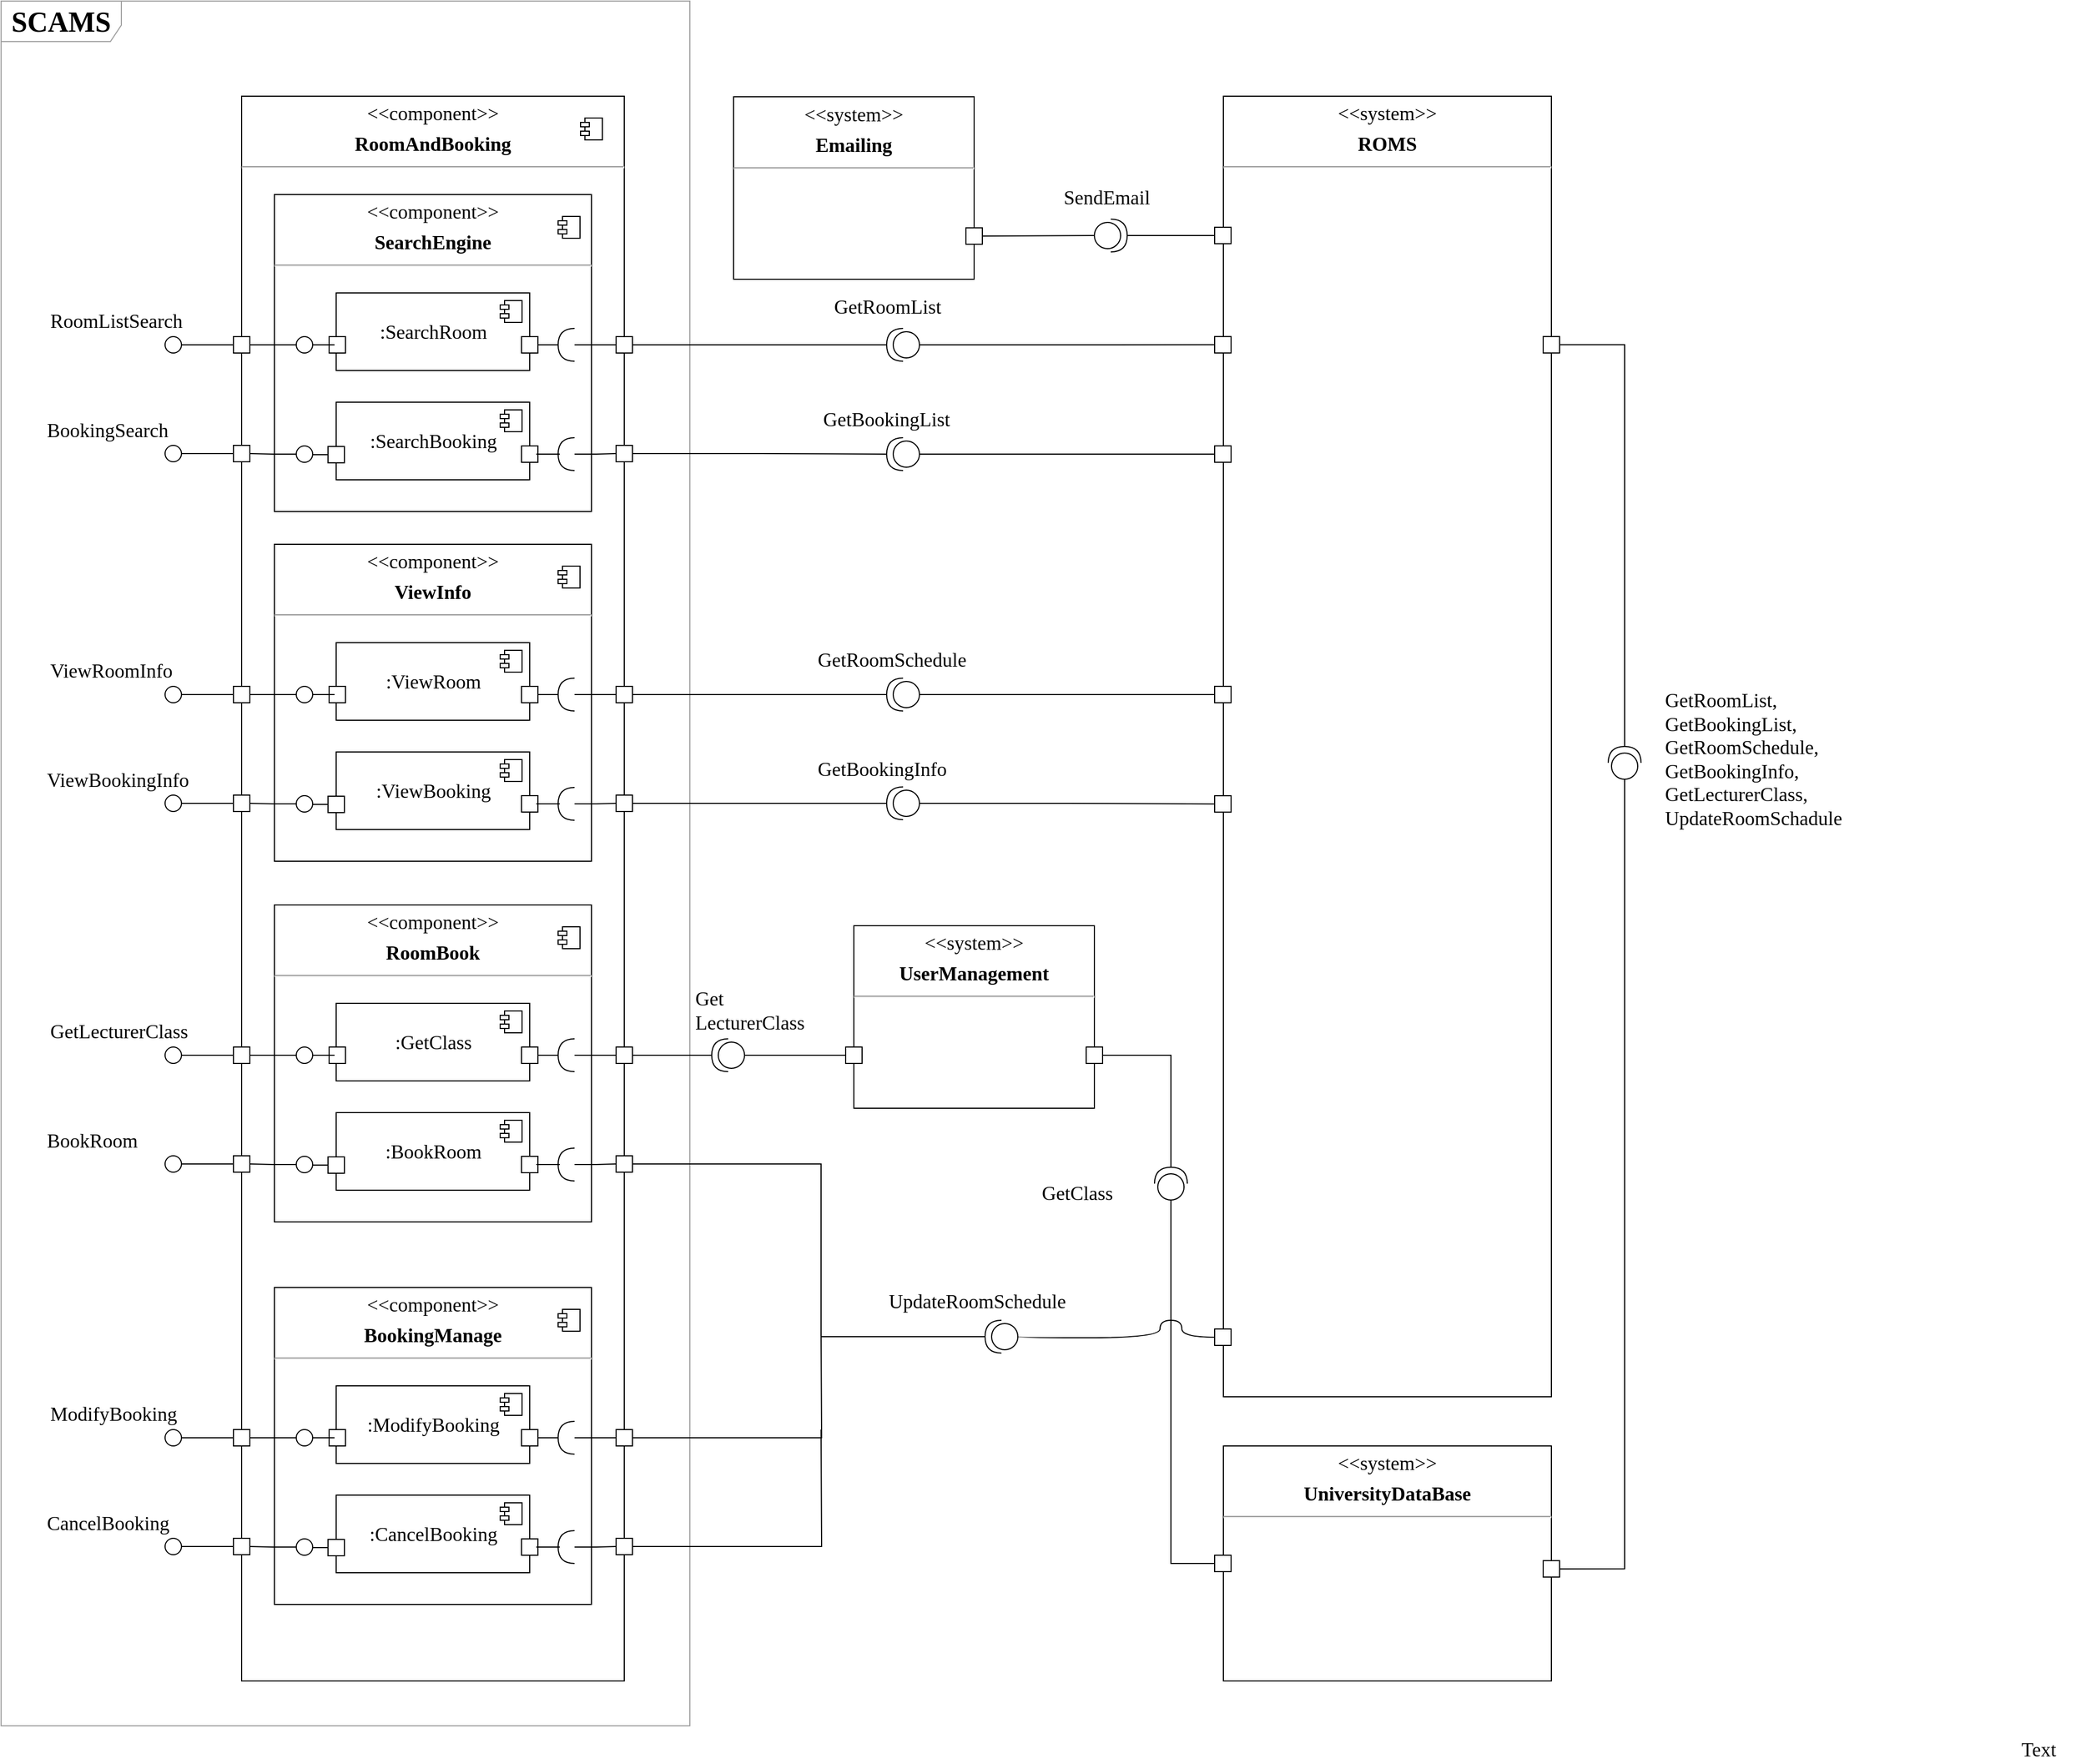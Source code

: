 <mxfile version="12.1.9" type="device" pages="1"><diagram id="zE48kpksU2t_Y0WKtlui" name="Page-1"><mxGraphModel dx="2448" dy="1478" grid="0" gridSize="10" guides="1" tooltips="1" connect="1" arrows="1" fold="1" page="0" pageScale="1" pageWidth="850" pageHeight="1100" math="0" shadow="0"><root><mxCell id="0"/><mxCell id="1" parent="0"/><mxCell id="FMojoW3tmZ05qpZfDSam-434" value="&lt;font style=&quot;font-size: 26px&quot;&gt;&lt;b&gt;SCAMS&lt;/b&gt;&lt;/font&gt;" style="shape=umlFrame;whiteSpace=wrap;html=1;fontFamily=Lucida Console;fontSize=18;width=110;height=37;strokeColor=#A1A1A1;" vertex="1" parent="1"><mxGeometry x="-110" y="-17" width="630" height="1578" as="geometry"/></mxCell><mxCell id="FMojoW3tmZ05qpZfDSam-423" value="&lt;p style=&quot;margin: 6px 0px 0px ; text-align: center ; font-size: 18px&quot;&gt;&lt;span style=&quot;font-size: 18px&quot;&gt;&amp;lt;&amp;lt;system&amp;gt;&amp;gt;&lt;/span&gt;&lt;/p&gt;&lt;p style=&quot;margin: 6px 0px 0px ; text-align: center ; font-size: 18px&quot;&gt;&lt;b style=&quot;font-size: 18px&quot;&gt;Emailing&lt;br&gt;&lt;/b&gt;&lt;/p&gt;&lt;hr style=&quot;font-size: 18px&quot;&gt;&lt;p style=&quot;margin: 0px 0px 0px 8px ; font-size: 18px&quot;&gt;&lt;br&gt;&lt;/p&gt;" style="align=left;overflow=fill;html=1;fontFamily=Lucida Console;fontSize=18;" vertex="1" parent="1"><mxGeometry x="560" y="70.5" width="220" height="167" as="geometry"/></mxCell><mxCell id="FMojoW3tmZ05qpZfDSam-4" value="&lt;p style=&quot;margin: 6px 0px 0px ; text-align: center ; font-size: 18px&quot;&gt;&lt;span style=&quot;font-size: 18px&quot;&gt;&amp;lt;&amp;lt;component&amp;gt;&amp;gt;&lt;/span&gt;&lt;/p&gt;&lt;p style=&quot;margin: 6px 0px 0px ; text-align: center ; font-size: 18px&quot;&gt;&lt;b style=&quot;font-size: 18px&quot;&gt;RoomAndBooking&lt;br&gt;&lt;/b&gt;&lt;/p&gt;&lt;hr style=&quot;font-size: 18px&quot;&gt;&lt;p style=&quot;margin: 0px 0px 0px 8px ; font-size: 18px&quot;&gt;&lt;br&gt;&lt;/p&gt;" style="align=left;overflow=fill;html=1;fontFamily=Lucida Console;fontSize=18;" vertex="1" parent="1"><mxGeometry x="110" y="70" width="350" height="1450" as="geometry"/></mxCell><mxCell id="FMojoW3tmZ05qpZfDSam-45" style="edgeStyle=orthogonalEdgeStyle;rounded=0;orthogonalLoop=1;jettySize=auto;html=1;endArrow=none;endFill=0;fontFamily=Lucida Console;fontSize=18;" edge="1" parent="1" source="FMojoW3tmZ05qpZfDSam-41" target="FMojoW3tmZ05qpZfDSam-44"><mxGeometry relative="1" as="geometry"/></mxCell><mxCell id="FMojoW3tmZ05qpZfDSam-62" style="edgeStyle=orthogonalEdgeStyle;rounded=0;orthogonalLoop=1;jettySize=auto;html=1;entryX=0;entryY=0.5;entryDx=0;entryDy=0;endArrow=none;endFill=0;fontFamily=Lucida Console;fontSize=18;" edge="1" parent="1" source="FMojoW3tmZ05qpZfDSam-59" target="FMojoW3tmZ05qpZfDSam-61"><mxGeometry relative="1" as="geometry"/></mxCell><mxCell id="FMojoW3tmZ05qpZfDSam-11" value="" style="shape=component;jettyWidth=8;jettyHeight=4;fontFamily=Lucida Console;fontSize=18;" vertex="1" parent="1"><mxGeometry x="1" width="20" height="20" relative="1" as="geometry"><mxPoint x="420" y="90" as="offset"/></mxGeometry></mxCell><mxCell id="FMojoW3tmZ05qpZfDSam-212" value="" style="group" vertex="1" connectable="0" parent="1"><mxGeometry x="-70" y="480" width="1045" height="1000" as="geometry"/></mxCell><mxCell id="FMojoW3tmZ05qpZfDSam-172" value="&lt;p style=&quot;margin: 6px 0px 0px ; text-align: center ; font-size: 18px&quot;&gt;&lt;span style=&quot;font-size: 18px&quot;&gt;&amp;lt;&amp;lt;component&amp;gt;&amp;gt;&lt;/span&gt;&lt;/p&gt;&lt;p style=&quot;margin: 6px 0px 0px ; text-align: center ; font-size: 18px&quot;&gt;&lt;b style=&quot;font-size: 18px&quot;&gt;ViewInfo&lt;br&gt;&lt;/b&gt;&lt;/p&gt;&lt;hr style=&quot;font-size: 18px&quot;&gt;&lt;p style=&quot;margin: 0px 0px 0px 8px ; font-size: 18px&quot;&gt;&lt;br&gt;&lt;/p&gt;" style="align=left;overflow=fill;html=1;fontFamily=Lucida Console;fontSize=18;" vertex="1" parent="FMojoW3tmZ05qpZfDSam-212"><mxGeometry x="210" width="290" height="290" as="geometry"/></mxCell><mxCell id="FMojoW3tmZ05qpZfDSam-174" value="" style="whiteSpace=wrap;html=1;aspect=fixed;fontFamily=Lucida Console;fontSize=18;" vertex="1" parent="FMojoW3tmZ05qpZfDSam-212"><mxGeometry x="522.5" y="130" width="15" height="15" as="geometry"/></mxCell><mxCell id="FMojoW3tmZ05qpZfDSam-175" style="edgeStyle=orthogonalEdgeStyle;rounded=0;orthogonalLoop=1;jettySize=auto;html=1;entryX=0;entryY=0.5;entryDx=0;entryDy=0;fontFamily=Lucida Console;fontSize=18;endArrow=none;endFill=0;" edge="1" parent="FMojoW3tmZ05qpZfDSam-212" source="FMojoW3tmZ05qpZfDSam-191" target="FMojoW3tmZ05qpZfDSam-174"><mxGeometry relative="1" as="geometry"/></mxCell><mxCell id="FMojoW3tmZ05qpZfDSam-176" value="" style="shape=providedRequiredInterface;html=1;verticalLabelPosition=bottom;fontFamily=Lucida Console;fontSize=18;direction=west;" vertex="1" parent="FMojoW3tmZ05qpZfDSam-212"><mxGeometry x="770" y="122.5" width="30" height="30" as="geometry"/></mxCell><mxCell id="FMojoW3tmZ05qpZfDSam-173" value="" style="edgeStyle=orthogonalEdgeStyle;rounded=0;orthogonalLoop=1;jettySize=auto;html=1;endArrow=none;endFill=0;fontFamily=Lucida Console;fontSize=18;entryX=1;entryY=0.5;entryDx=0;entryDy=0;entryPerimeter=0;" edge="1" parent="FMojoW3tmZ05qpZfDSam-212" source="FMojoW3tmZ05qpZfDSam-174" target="FMojoW3tmZ05qpZfDSam-176"><mxGeometry relative="1" as="geometry"><mxPoint x="617.5" y="137.655" as="targetPoint"/><Array as="points"/></mxGeometry></mxCell><mxCell id="FMojoW3tmZ05qpZfDSam-178" value="" style="whiteSpace=wrap;html=1;aspect=fixed;fontFamily=Lucida Console;fontSize=18;" vertex="1" parent="FMojoW3tmZ05qpZfDSam-212"><mxGeometry x="522.5" y="229.5" width="15" height="15" as="geometry"/></mxCell><mxCell id="FMojoW3tmZ05qpZfDSam-179" style="edgeStyle=orthogonalEdgeStyle;rounded=0;orthogonalLoop=1;jettySize=auto;html=1;entryX=0;entryY=0.5;entryDx=0;entryDy=0;endArrow=none;endFill=0;fontFamily=Lucida Console;fontSize=18;" edge="1" parent="FMojoW3tmZ05qpZfDSam-212" source="FMojoW3tmZ05qpZfDSam-193" target="FMojoW3tmZ05qpZfDSam-178"><mxGeometry relative="1" as="geometry"/></mxCell><mxCell id="FMojoW3tmZ05qpZfDSam-180" value="" style="shape=providedRequiredInterface;html=1;verticalLabelPosition=bottom;fontFamily=Lucida Console;fontSize=18;direction=west;" vertex="1" parent="FMojoW3tmZ05qpZfDSam-212"><mxGeometry x="770" y="222" width="30" height="30" as="geometry"/></mxCell><mxCell id="FMojoW3tmZ05qpZfDSam-177" style="edgeStyle=orthogonalEdgeStyle;rounded=0;orthogonalLoop=1;jettySize=auto;html=1;endArrow=none;endFill=0;fontFamily=Lucida Console;fontSize=18;" edge="1" parent="FMojoW3tmZ05qpZfDSam-212" source="FMojoW3tmZ05qpZfDSam-178" target="FMojoW3tmZ05qpZfDSam-180"><mxGeometry relative="1" as="geometry"/></mxCell><mxCell id="FMojoW3tmZ05qpZfDSam-182" value="" style="whiteSpace=wrap;html=1;aspect=fixed;fontFamily=Lucida Console;fontSize=18;" vertex="1" parent="FMojoW3tmZ05qpZfDSam-212"><mxGeometry x="172.523" y="130" width="15" height="15" as="geometry"/></mxCell><mxCell id="FMojoW3tmZ05qpZfDSam-183" style="edgeStyle=orthogonalEdgeStyle;rounded=0;orthogonalLoop=1;jettySize=auto;html=1;entryX=0;entryY=0.5;entryDx=0;entryDy=0;endArrow=none;endFill=0;fontFamily=Lucida Console;fontSize=18;" edge="1" parent="FMojoW3tmZ05qpZfDSam-212" source="FMojoW3tmZ05qpZfDSam-184" target="FMojoW3tmZ05qpZfDSam-182"><mxGeometry relative="1" as="geometry"/></mxCell><mxCell id="FMojoW3tmZ05qpZfDSam-184" value="" style="ellipse;whiteSpace=wrap;html=1;aspect=fixed;fontFamily=Lucida Console;fontSize=18;" vertex="1" parent="FMojoW3tmZ05qpZfDSam-212"><mxGeometry x="110" y="130" width="15" height="15" as="geometry"/></mxCell><mxCell id="FMojoW3tmZ05qpZfDSam-185" value="" style="ellipse;whiteSpace=wrap;html=1;aspect=fixed;fontFamily=Lucida Console;fontSize=18;" vertex="1" parent="FMojoW3tmZ05qpZfDSam-212"><mxGeometry x="110" y="229.5" width="15" height="15" as="geometry"/></mxCell><mxCell id="FMojoW3tmZ05qpZfDSam-186" style="edgeStyle=orthogonalEdgeStyle;rounded=0;orthogonalLoop=1;jettySize=auto;html=1;entryX=1;entryY=0.5;entryDx=0;entryDy=0;endArrow=none;endFill=0;fontFamily=Lucida Console;fontSize=18;" edge="1" parent="FMojoW3tmZ05qpZfDSam-212" source="FMojoW3tmZ05qpZfDSam-187" target="FMojoW3tmZ05qpZfDSam-185"><mxGeometry relative="1" as="geometry"/></mxCell><mxCell id="FMojoW3tmZ05qpZfDSam-187" value="" style="whiteSpace=wrap;html=1;aspect=fixed;fontFamily=Lucida Console;fontSize=18;" vertex="1" parent="FMojoW3tmZ05qpZfDSam-212"><mxGeometry x="172.523" y="229.5" width="15" height="15" as="geometry"/></mxCell><mxCell id="FMojoW3tmZ05qpZfDSam-188" style="edgeStyle=orthogonalEdgeStyle;rounded=0;orthogonalLoop=1;jettySize=auto;html=1;entryX=1;entryY=0.5;entryDx=0;entryDy=0;endArrow=none;endFill=0;fontFamily=Lucida Console;fontSize=18;" edge="1" parent="FMojoW3tmZ05qpZfDSam-212" source="FMojoW3tmZ05qpZfDSam-208" target="FMojoW3tmZ05qpZfDSam-187"><mxGeometry relative="1" as="geometry"/></mxCell><mxCell id="FMojoW3tmZ05qpZfDSam-191" value="" style="shape=requiredInterface;html=1;verticalLabelPosition=bottom;direction=west;" vertex="1" parent="FMojoW3tmZ05qpZfDSam-212"><mxGeometry x="469.5" y="122.5" width="15" height="30" as="geometry"/></mxCell><mxCell id="FMojoW3tmZ05qpZfDSam-192" value="" style="endArrow=none;html=1;fontFamily=Lucida Console;fontSize=18;exitX=1;exitY=0.5;exitDx=0;exitDy=0;" edge="1" parent="FMojoW3tmZ05qpZfDSam-212" source="FMojoW3tmZ05qpZfDSam-204" target="FMojoW3tmZ05qpZfDSam-191"><mxGeometry width="50" height="50" relative="1" as="geometry"><mxPoint x="590" y="145" as="sourcePoint"/><mxPoint x="520" y="138" as="targetPoint"/></mxGeometry></mxCell><mxCell id="FMojoW3tmZ05qpZfDSam-193" value="" style="shape=requiredInterface;html=1;verticalLabelPosition=bottom;direction=west;" vertex="1" parent="FMojoW3tmZ05qpZfDSam-212"><mxGeometry x="469.5" y="222.5" width="15" height="30" as="geometry"/></mxCell><mxCell id="FMojoW3tmZ05qpZfDSam-194" value="" style="group" vertex="1" connectable="0" parent="FMojoW3tmZ05qpZfDSam-212"><mxGeometry x="266.5" y="190" width="184.523" height="71" as="geometry"/></mxCell><mxCell id="FMojoW3tmZ05qpZfDSam-195" value="" style="group" vertex="1" connectable="0" parent="FMojoW3tmZ05qpZfDSam-194"><mxGeometry width="177" height="71" as="geometry"/></mxCell><mxCell id="FMojoW3tmZ05qpZfDSam-196" value=":ViewBooking" style="html=1;fontFamily=Lucida Console;fontSize=18;" vertex="1" parent="FMojoW3tmZ05qpZfDSam-195"><mxGeometry width="177" height="71" as="geometry"/></mxCell><mxCell id="FMojoW3tmZ05qpZfDSam-197" value="" style="shape=component;jettyWidth=8;jettyHeight=4;" vertex="1" parent="FMojoW3tmZ05qpZfDSam-196"><mxGeometry x="1" width="20" height="20" relative="1" as="geometry"><mxPoint x="-27" y="7" as="offset"/></mxGeometry></mxCell><mxCell id="FMojoW3tmZ05qpZfDSam-198" value="" style="whiteSpace=wrap;html=1;aspect=fixed;fontFamily=Lucida Console;fontSize=18;" vertex="1" parent="FMojoW3tmZ05qpZfDSam-196"><mxGeometry x="-7.477" y="40.5" width="15" height="15" as="geometry"/></mxCell><mxCell id="FMojoW3tmZ05qpZfDSam-199" value="" style="whiteSpace=wrap;html=1;aspect=fixed;fontFamily=Lucida Console;fontSize=18;" vertex="1" parent="FMojoW3tmZ05qpZfDSam-194"><mxGeometry x="169.523" y="40" width="15" height="15" as="geometry"/></mxCell><mxCell id="FMojoW3tmZ05qpZfDSam-190" style="edgeStyle=orthogonalEdgeStyle;rounded=0;orthogonalLoop=1;jettySize=auto;html=1;entryX=1;entryY=0.5;entryDx=0;entryDy=0;entryPerimeter=0;endArrow=none;endFill=0;fontFamily=Lucida Console;fontSize=18;" edge="1" parent="FMojoW3tmZ05qpZfDSam-212" source="FMojoW3tmZ05qpZfDSam-199" target="FMojoW3tmZ05qpZfDSam-193"><mxGeometry relative="1" as="geometry"/></mxCell><mxCell id="FMojoW3tmZ05qpZfDSam-200" value="" style="group" vertex="1" connectable="0" parent="FMojoW3tmZ05qpZfDSam-212"><mxGeometry x="266.5" y="90" width="184.523" height="71" as="geometry"/></mxCell><mxCell id="FMojoW3tmZ05qpZfDSam-201" value="" style="group" vertex="1" connectable="0" parent="FMojoW3tmZ05qpZfDSam-200"><mxGeometry width="184.523" height="71" as="geometry"/></mxCell><mxCell id="FMojoW3tmZ05qpZfDSam-202" value=":ViewRoom" style="html=1;fontFamily=Lucida Console;fontSize=18;" vertex="1" parent="FMojoW3tmZ05qpZfDSam-201"><mxGeometry width="177" height="71" as="geometry"/></mxCell><mxCell id="FMojoW3tmZ05qpZfDSam-203" value="" style="shape=component;jettyWidth=8;jettyHeight=4;" vertex="1" parent="FMojoW3tmZ05qpZfDSam-202"><mxGeometry x="1" width="20" height="20" relative="1" as="geometry"><mxPoint x="-27" y="7" as="offset"/></mxGeometry></mxCell><mxCell id="FMojoW3tmZ05qpZfDSam-204" value="" style="whiteSpace=wrap;html=1;aspect=fixed;fontFamily=Lucida Console;fontSize=18;" vertex="1" parent="FMojoW3tmZ05qpZfDSam-201"><mxGeometry x="169.523" y="40" width="15" height="15" as="geometry"/></mxCell><mxCell id="FMojoW3tmZ05qpZfDSam-206" value="" style="whiteSpace=wrap;html=1;aspect=fixed;fontFamily=Lucida Console;fontSize=18;" vertex="1" parent="FMojoW3tmZ05qpZfDSam-212"><mxGeometry x="260.023" y="130" width="15" height="15" as="geometry"/></mxCell><mxCell id="FMojoW3tmZ05qpZfDSam-181" style="edgeStyle=orthogonalEdgeStyle;rounded=0;orthogonalLoop=1;jettySize=auto;html=1;entryX=1;entryY=0.5;entryDx=0;entryDy=0;endArrow=none;endFill=0;fontFamily=Lucida Console;fontSize=18;" edge="1" parent="FMojoW3tmZ05qpZfDSam-212" source="FMojoW3tmZ05qpZfDSam-207" target="FMojoW3tmZ05qpZfDSam-182"><mxGeometry relative="1" as="geometry"/></mxCell><mxCell id="FMojoW3tmZ05qpZfDSam-205" style="edgeStyle=orthogonalEdgeStyle;rounded=0;orthogonalLoop=1;jettySize=auto;html=1;endArrow=none;endFill=0;fontFamily=Lucida Console;fontSize=18;" edge="1" parent="FMojoW3tmZ05qpZfDSam-212" source="FMojoW3tmZ05qpZfDSam-206" target="FMojoW3tmZ05qpZfDSam-207"><mxGeometry relative="1" as="geometry"/></mxCell><mxCell id="FMojoW3tmZ05qpZfDSam-189" style="edgeStyle=orthogonalEdgeStyle;rounded=0;orthogonalLoop=1;jettySize=auto;html=1;entryX=1;entryY=0.5;entryDx=0;entryDy=0;endArrow=none;endFill=0;fontFamily=Lucida Console;fontSize=18;" edge="1" parent="FMojoW3tmZ05qpZfDSam-212" source="FMojoW3tmZ05qpZfDSam-198" target="FMojoW3tmZ05qpZfDSam-208"><mxGeometry relative="1" as="geometry"/></mxCell><mxCell id="FMojoW3tmZ05qpZfDSam-209" value="" style="shape=component;jettyWidth=8;jettyHeight=4;fontFamily=Lucida Console;fontSize=18;" vertex="1" parent="FMojoW3tmZ05qpZfDSam-212"><mxGeometry x="469.5" y="20" width="20" height="20" as="geometry"><mxPoint x="420" y="90" as="offset"/></mxGeometry></mxCell><mxCell id="FMojoW3tmZ05qpZfDSam-210" value="ViewRoomInfo" style="text;html=1;resizable=0;points=[];autosize=1;align=left;verticalAlign=top;spacingTop=-4;fontSize=18;fontFamily=Lucida Console;" vertex="1" parent="FMojoW3tmZ05qpZfDSam-212"><mxGeometry x="2.5" y="102.5" width="150" height="20" as="geometry"/></mxCell><mxCell id="FMojoW3tmZ05qpZfDSam-211" value="ViewBookingInfo" style="text;html=1;resizable=0;points=[];autosize=1;align=left;verticalAlign=top;spacingTop=-4;fontSize=18;fontFamily=Lucida Console;" vertex="1" parent="FMojoW3tmZ05qpZfDSam-212"><mxGeometry y="202.5" width="180" height="20" as="geometry"/></mxCell><mxCell id="FMojoW3tmZ05qpZfDSam-207" value="" style="ellipse;whiteSpace=wrap;html=1;aspect=fixed;fontFamily=Lucida Console;fontSize=18;" vertex="1" parent="FMojoW3tmZ05qpZfDSam-212"><mxGeometry x="230" y="130" width="15" height="15" as="geometry"/></mxCell><mxCell id="FMojoW3tmZ05qpZfDSam-208" value="" style="ellipse;whiteSpace=wrap;html=1;aspect=fixed;fontFamily=Lucida Console;fontSize=18;" vertex="1" parent="FMojoW3tmZ05qpZfDSam-212"><mxGeometry x="230" y="230" width="15" height="15" as="geometry"/></mxCell><mxCell id="FMojoW3tmZ05qpZfDSam-300" value="GetRoomSchedule" style="text;html=1;resizable=0;points=[];autosize=1;align=left;verticalAlign=top;spacingTop=-4;fontSize=18;fontFamily=Lucida Console;" vertex="1" parent="FMojoW3tmZ05qpZfDSam-212"><mxGeometry x="705" y="92.5" width="180" height="20" as="geometry"/></mxCell><mxCell id="FMojoW3tmZ05qpZfDSam-301" value="GetBookingInfo" style="text;html=1;resizable=0;points=[];autosize=1;align=left;verticalAlign=top;spacingTop=-4;fontSize=18;fontFamily=Lucida Console;" vertex="1" parent="FMojoW3tmZ05qpZfDSam-212"><mxGeometry x="705" y="192.5" width="170" height="20" as="geometry"/></mxCell><mxCell id="FMojoW3tmZ05qpZfDSam-416" value="" style="shape=providedRequiredInterface;html=1;verticalLabelPosition=bottom;fontFamily=Lucida Console;fontSize=18;direction=north;" vertex="1" parent="FMojoW3tmZ05qpZfDSam-212"><mxGeometry x="1015" y="570" width="30" height="30" as="geometry"/></mxCell><mxCell id="FMojoW3tmZ05qpZfDSam-213" value="" style="group" vertex="1" connectable="0" parent="1"><mxGeometry x="-70" y="160" width="909.5" height="290" as="geometry"/></mxCell><mxCell id="FMojoW3tmZ05qpZfDSam-10" value="&lt;p style=&quot;margin: 6px 0px 0px ; text-align: center ; font-size: 18px&quot;&gt;&lt;span style=&quot;font-size: 18px&quot;&gt;&amp;lt;&amp;lt;component&amp;gt;&amp;gt;&lt;/span&gt;&lt;/p&gt;&lt;p style=&quot;margin: 6px 0px 0px ; text-align: center ; font-size: 18px&quot;&gt;&lt;b style=&quot;font-size: 18px&quot;&gt;SearchEngine&lt;br&gt;&lt;/b&gt;&lt;/p&gt;&lt;hr style=&quot;font-size: 18px&quot;&gt;&lt;p style=&quot;margin: 0px 0px 0px 8px ; font-size: 18px&quot;&gt;&lt;br&gt;&lt;/p&gt;" style="align=left;overflow=fill;html=1;fontFamily=Lucida Console;fontSize=18;" vertex="1" parent="FMojoW3tmZ05qpZfDSam-213"><mxGeometry x="210" width="290" height="290" as="geometry"/></mxCell><mxCell id="FMojoW3tmZ05qpZfDSam-34" value="" style="whiteSpace=wrap;html=1;aspect=fixed;fontFamily=Lucida Console;fontSize=18;" vertex="1" parent="FMojoW3tmZ05qpZfDSam-213"><mxGeometry x="522.5" y="130" width="15" height="15" as="geometry"/></mxCell><mxCell id="FMojoW3tmZ05qpZfDSam-35" style="edgeStyle=orthogonalEdgeStyle;rounded=0;orthogonalLoop=1;jettySize=auto;html=1;entryX=0;entryY=0.5;entryDx=0;entryDy=0;fontFamily=Lucida Console;fontSize=18;endArrow=none;endFill=0;" edge="1" parent="FMojoW3tmZ05qpZfDSam-213" source="FMojoW3tmZ05qpZfDSam-31" target="FMojoW3tmZ05qpZfDSam-34"><mxGeometry relative="1" as="geometry"/></mxCell><mxCell id="FMojoW3tmZ05qpZfDSam-41" value="" style="shape=providedRequiredInterface;html=1;verticalLabelPosition=bottom;fontFamily=Lucida Console;fontSize=18;direction=west;" vertex="1" parent="FMojoW3tmZ05qpZfDSam-213"><mxGeometry x="770" y="122.5" width="30" height="30" as="geometry"/></mxCell><mxCell id="FMojoW3tmZ05qpZfDSam-38" value="" style="edgeStyle=orthogonalEdgeStyle;rounded=0;orthogonalLoop=1;jettySize=auto;html=1;endArrow=none;endFill=0;fontFamily=Lucida Console;fontSize=18;entryX=1;entryY=0.5;entryDx=0;entryDy=0;entryPerimeter=0;" edge="1" parent="FMojoW3tmZ05qpZfDSam-213" source="FMojoW3tmZ05qpZfDSam-34" target="FMojoW3tmZ05qpZfDSam-41"><mxGeometry relative="1" as="geometry"><mxPoint x="617.5" y="137.655" as="targetPoint"/><Array as="points"/></mxGeometry></mxCell><mxCell id="FMojoW3tmZ05qpZfDSam-52" value="" style="whiteSpace=wrap;html=1;aspect=fixed;fontFamily=Lucida Console;fontSize=18;" vertex="1" parent="FMojoW3tmZ05qpZfDSam-213"><mxGeometry x="522.5" y="229.5" width="15" height="15" as="geometry"/></mxCell><mxCell id="FMojoW3tmZ05qpZfDSam-57" style="edgeStyle=orthogonalEdgeStyle;rounded=0;orthogonalLoop=1;jettySize=auto;html=1;entryX=0;entryY=0.5;entryDx=0;entryDy=0;endArrow=none;endFill=0;fontFamily=Lucida Console;fontSize=18;" edge="1" parent="FMojoW3tmZ05qpZfDSam-213" source="FMojoW3tmZ05qpZfDSam-48" target="FMojoW3tmZ05qpZfDSam-52"><mxGeometry relative="1" as="geometry"/></mxCell><mxCell id="FMojoW3tmZ05qpZfDSam-59" value="" style="shape=providedRequiredInterface;html=1;verticalLabelPosition=bottom;fontFamily=Lucida Console;fontSize=18;direction=west;" vertex="1" parent="FMojoW3tmZ05qpZfDSam-213"><mxGeometry x="770" y="222.5" width="30" height="30" as="geometry"/></mxCell><mxCell id="FMojoW3tmZ05qpZfDSam-60" style="edgeStyle=orthogonalEdgeStyle;rounded=0;orthogonalLoop=1;jettySize=auto;html=1;endArrow=none;endFill=0;fontFamily=Lucida Console;fontSize=18;" edge="1" parent="FMojoW3tmZ05qpZfDSam-213" source="FMojoW3tmZ05qpZfDSam-52" target="FMojoW3tmZ05qpZfDSam-59"><mxGeometry relative="1" as="geometry"/></mxCell><mxCell id="FMojoW3tmZ05qpZfDSam-71" value="" style="whiteSpace=wrap;html=1;aspect=fixed;fontFamily=Lucida Console;fontSize=18;" vertex="1" parent="FMojoW3tmZ05qpZfDSam-213"><mxGeometry x="172.523" y="130" width="15" height="15" as="geometry"/></mxCell><mxCell id="FMojoW3tmZ05qpZfDSam-99" style="edgeStyle=orthogonalEdgeStyle;rounded=0;orthogonalLoop=1;jettySize=auto;html=1;entryX=0;entryY=0.5;entryDx=0;entryDy=0;endArrow=none;endFill=0;fontFamily=Lucida Console;fontSize=18;" edge="1" parent="FMojoW3tmZ05qpZfDSam-213" source="FMojoW3tmZ05qpZfDSam-98" target="FMojoW3tmZ05qpZfDSam-71"><mxGeometry relative="1" as="geometry"/></mxCell><mxCell id="FMojoW3tmZ05qpZfDSam-98" value="" style="ellipse;whiteSpace=wrap;html=1;aspect=fixed;fontFamily=Lucida Console;fontSize=18;" vertex="1" parent="FMojoW3tmZ05qpZfDSam-213"><mxGeometry x="110" y="130" width="15" height="15" as="geometry"/></mxCell><mxCell id="FMojoW3tmZ05qpZfDSam-110" value="" style="ellipse;whiteSpace=wrap;html=1;aspect=fixed;fontFamily=Lucida Console;fontSize=18;" vertex="1" parent="FMojoW3tmZ05qpZfDSam-213"><mxGeometry x="110" y="229.5" width="15" height="15" as="geometry"/></mxCell><mxCell id="FMojoW3tmZ05qpZfDSam-113" style="edgeStyle=orthogonalEdgeStyle;rounded=0;orthogonalLoop=1;jettySize=auto;html=1;entryX=1;entryY=0.5;entryDx=0;entryDy=0;endArrow=none;endFill=0;fontFamily=Lucida Console;fontSize=18;" edge="1" parent="FMojoW3tmZ05qpZfDSam-213" source="FMojoW3tmZ05qpZfDSam-111" target="FMojoW3tmZ05qpZfDSam-110"><mxGeometry relative="1" as="geometry"/></mxCell><mxCell id="FMojoW3tmZ05qpZfDSam-111" value="" style="whiteSpace=wrap;html=1;aspect=fixed;fontFamily=Lucida Console;fontSize=18;" vertex="1" parent="FMojoW3tmZ05qpZfDSam-213"><mxGeometry x="172.523" y="229.5" width="15" height="15" as="geometry"/></mxCell><mxCell id="FMojoW3tmZ05qpZfDSam-112" style="edgeStyle=orthogonalEdgeStyle;rounded=0;orthogonalLoop=1;jettySize=auto;html=1;entryX=1;entryY=0.5;entryDx=0;entryDy=0;endArrow=none;endFill=0;fontFamily=Lucida Console;fontSize=18;" edge="1" parent="FMojoW3tmZ05qpZfDSam-213" source="FMojoW3tmZ05qpZfDSam-103" target="FMojoW3tmZ05qpZfDSam-111"><mxGeometry relative="1" as="geometry"/></mxCell><mxCell id="FMojoW3tmZ05qpZfDSam-31" value="" style="shape=requiredInterface;html=1;verticalLabelPosition=bottom;direction=west;" vertex="1" parent="FMojoW3tmZ05qpZfDSam-213"><mxGeometry x="469.5" y="122.5" width="15" height="30" as="geometry"/></mxCell><mxCell id="FMojoW3tmZ05qpZfDSam-30" value="" style="endArrow=none;html=1;fontFamily=Lucida Console;fontSize=18;exitX=1;exitY=0.5;exitDx=0;exitDy=0;" edge="1" parent="FMojoW3tmZ05qpZfDSam-213" source="FMojoW3tmZ05qpZfDSam-25" target="FMojoW3tmZ05qpZfDSam-31"><mxGeometry width="50" height="50" relative="1" as="geometry"><mxPoint x="590" y="145" as="sourcePoint"/><mxPoint x="520" y="138" as="targetPoint"/></mxGeometry></mxCell><mxCell id="FMojoW3tmZ05qpZfDSam-48" value="" style="shape=requiredInterface;html=1;verticalLabelPosition=bottom;direction=west;" vertex="1" parent="FMojoW3tmZ05qpZfDSam-213"><mxGeometry x="469.5" y="222.5" width="15" height="30" as="geometry"/></mxCell><mxCell id="FMojoW3tmZ05qpZfDSam-64" value="" style="group" vertex="1" connectable="0" parent="FMojoW3tmZ05qpZfDSam-213"><mxGeometry x="266.5" y="190" width="184.523" height="71" as="geometry"/></mxCell><mxCell id="FMojoW3tmZ05qpZfDSam-68" value="" style="group" vertex="1" connectable="0" parent="FMojoW3tmZ05qpZfDSam-64"><mxGeometry width="177" height="71" as="geometry"/></mxCell><mxCell id="FMojoW3tmZ05qpZfDSam-16" value=":SearchBooking" style="html=1;fontFamily=Lucida Console;fontSize=18;" vertex="1" parent="FMojoW3tmZ05qpZfDSam-68"><mxGeometry width="177" height="71" as="geometry"/></mxCell><mxCell id="FMojoW3tmZ05qpZfDSam-17" value="" style="shape=component;jettyWidth=8;jettyHeight=4;" vertex="1" parent="FMojoW3tmZ05qpZfDSam-16"><mxGeometry x="1" width="20" height="20" relative="1" as="geometry"><mxPoint x="-27" y="7" as="offset"/></mxGeometry></mxCell><mxCell id="FMojoW3tmZ05qpZfDSam-67" value="" style="whiteSpace=wrap;html=1;aspect=fixed;fontFamily=Lucida Console;fontSize=18;" vertex="1" parent="FMojoW3tmZ05qpZfDSam-16"><mxGeometry x="-7.477" y="40.5" width="15" height="15" as="geometry"/></mxCell><mxCell id="FMojoW3tmZ05qpZfDSam-28" value="" style="whiteSpace=wrap;html=1;aspect=fixed;fontFamily=Lucida Console;fontSize=18;" vertex="1" parent="FMojoW3tmZ05qpZfDSam-64"><mxGeometry x="169.523" y="40" width="15" height="15" as="geometry"/></mxCell><mxCell id="FMojoW3tmZ05qpZfDSam-50" style="edgeStyle=orthogonalEdgeStyle;rounded=0;orthogonalLoop=1;jettySize=auto;html=1;entryX=1;entryY=0.5;entryDx=0;entryDy=0;entryPerimeter=0;endArrow=none;endFill=0;fontFamily=Lucida Console;fontSize=18;" edge="1" parent="FMojoW3tmZ05qpZfDSam-213" source="FMojoW3tmZ05qpZfDSam-28" target="FMojoW3tmZ05qpZfDSam-48"><mxGeometry relative="1" as="geometry"/></mxCell><mxCell id="FMojoW3tmZ05qpZfDSam-66" value="" style="group" vertex="1" connectable="0" parent="FMojoW3tmZ05qpZfDSam-213"><mxGeometry x="266.5" y="90" width="184.523" height="71" as="geometry"/></mxCell><mxCell id="FMojoW3tmZ05qpZfDSam-63" value="" style="group" vertex="1" connectable="0" parent="FMojoW3tmZ05qpZfDSam-66"><mxGeometry width="184.523" height="71" as="geometry"/></mxCell><mxCell id="FMojoW3tmZ05qpZfDSam-12" value=":SearchRoom" style="html=1;fontFamily=Lucida Console;fontSize=18;" vertex="1" parent="FMojoW3tmZ05qpZfDSam-63"><mxGeometry width="177" height="71" as="geometry"/></mxCell><mxCell id="FMojoW3tmZ05qpZfDSam-13" value="" style="shape=component;jettyWidth=8;jettyHeight=4;" vertex="1" parent="FMojoW3tmZ05qpZfDSam-12"><mxGeometry x="1" width="20" height="20" relative="1" as="geometry"><mxPoint x="-27" y="7" as="offset"/></mxGeometry></mxCell><mxCell id="FMojoW3tmZ05qpZfDSam-25" value="" style="whiteSpace=wrap;html=1;aspect=fixed;fontFamily=Lucida Console;fontSize=18;" vertex="1" parent="FMojoW3tmZ05qpZfDSam-63"><mxGeometry x="169.523" y="40" width="15" height="15" as="geometry"/></mxCell><mxCell id="FMojoW3tmZ05qpZfDSam-65" value="" style="whiteSpace=wrap;html=1;aspect=fixed;fontFamily=Lucida Console;fontSize=18;" vertex="1" parent="FMojoW3tmZ05qpZfDSam-213"><mxGeometry x="260.023" y="130" width="15" height="15" as="geometry"/></mxCell><mxCell id="FMojoW3tmZ05qpZfDSam-76" style="edgeStyle=orthogonalEdgeStyle;rounded=0;orthogonalLoop=1;jettySize=auto;html=1;entryX=1;entryY=0.5;entryDx=0;entryDy=0;endArrow=none;endFill=0;fontFamily=Lucida Console;fontSize=18;" edge="1" parent="FMojoW3tmZ05qpZfDSam-213" source="FMojoW3tmZ05qpZfDSam-69" target="FMojoW3tmZ05qpZfDSam-71"><mxGeometry relative="1" as="geometry"/></mxCell><mxCell id="FMojoW3tmZ05qpZfDSam-70" style="edgeStyle=orthogonalEdgeStyle;rounded=0;orthogonalLoop=1;jettySize=auto;html=1;endArrow=none;endFill=0;fontFamily=Lucida Console;fontSize=18;" edge="1" parent="FMojoW3tmZ05qpZfDSam-213" source="FMojoW3tmZ05qpZfDSam-65" target="FMojoW3tmZ05qpZfDSam-69"><mxGeometry relative="1" as="geometry"/></mxCell><mxCell id="FMojoW3tmZ05qpZfDSam-109" style="edgeStyle=orthogonalEdgeStyle;rounded=0;orthogonalLoop=1;jettySize=auto;html=1;entryX=1;entryY=0.5;entryDx=0;entryDy=0;endArrow=none;endFill=0;fontFamily=Lucida Console;fontSize=18;" edge="1" parent="FMojoW3tmZ05qpZfDSam-213" source="FMojoW3tmZ05qpZfDSam-67" target="FMojoW3tmZ05qpZfDSam-103"><mxGeometry relative="1" as="geometry"/></mxCell><mxCell id="FMojoW3tmZ05qpZfDSam-142" value="" style="shape=component;jettyWidth=8;jettyHeight=4;fontFamily=Lucida Console;fontSize=18;" vertex="1" parent="FMojoW3tmZ05qpZfDSam-213"><mxGeometry x="469.5" y="20" width="20" height="20" as="geometry"><mxPoint x="420" y="90" as="offset"/></mxGeometry></mxCell><mxCell id="FMojoW3tmZ05qpZfDSam-167" value="RoomListSearch" style="text;html=1;resizable=0;points=[];autosize=1;align=left;verticalAlign=top;spacingTop=-4;fontSize=18;fontFamily=Lucida Console;" vertex="1" parent="FMojoW3tmZ05qpZfDSam-213"><mxGeometry x="2.5" y="102.5" width="170" height="20" as="geometry"/></mxCell><mxCell id="FMojoW3tmZ05qpZfDSam-169" value="BookingSearch" style="text;html=1;resizable=0;points=[];autosize=1;align=left;verticalAlign=top;spacingTop=-4;fontSize=18;fontFamily=Lucida Console;" vertex="1" parent="FMojoW3tmZ05qpZfDSam-213"><mxGeometry y="202.5" width="160" height="20" as="geometry"/></mxCell><mxCell id="FMojoW3tmZ05qpZfDSam-298" value="GetRoomList" style="text;html=1;resizable=0;points=[];autosize=1;align=left;verticalAlign=top;spacingTop=-4;fontSize=18;fontFamily=Lucida Console;" vertex="1" parent="FMojoW3tmZ05qpZfDSam-213"><mxGeometry x="720" y="90" width="130" height="20" as="geometry"/></mxCell><mxCell id="FMojoW3tmZ05qpZfDSam-299" value="GetBookingList" style="text;html=1;resizable=0;points=[];autosize=1;align=left;verticalAlign=top;spacingTop=-4;fontSize=18;fontFamily=Lucida Console;" vertex="1" parent="FMojoW3tmZ05qpZfDSam-213"><mxGeometry x="710" y="192.5" width="170" height="20" as="geometry"/></mxCell><mxCell id="FMojoW3tmZ05qpZfDSam-69" value="" style="ellipse;whiteSpace=wrap;html=1;aspect=fixed;fontFamily=Lucida Console;fontSize=18;" vertex="1" parent="FMojoW3tmZ05qpZfDSam-213"><mxGeometry x="230" y="130" width="15" height="15" as="geometry"/></mxCell><mxCell id="FMojoW3tmZ05qpZfDSam-103" value="" style="ellipse;whiteSpace=wrap;html=1;aspect=fixed;fontFamily=Lucida Console;fontSize=18;" vertex="1" parent="FMojoW3tmZ05qpZfDSam-213"><mxGeometry x="230" y="230" width="15" height="15" as="geometry"/></mxCell><mxCell id="FMojoW3tmZ05qpZfDSam-426" value="" style="whiteSpace=wrap;html=1;aspect=fixed;fontFamily=Lucida Console;fontSize=18;" vertex="1" parent="FMojoW3tmZ05qpZfDSam-213"><mxGeometry x="842.5" y="30.43" width="15.024" height="15.024" as="geometry"/></mxCell><mxCell id="FMojoW3tmZ05qpZfDSam-217" style="edgeStyle=orthogonalEdgeStyle;rounded=0;orthogonalLoop=1;jettySize=auto;html=1;entryX=0;entryY=0.5;entryDx=0;entryDy=0;endArrow=none;endFill=0;fontFamily=Lucida Console;fontSize=18;" edge="1" parent="1" source="FMojoW3tmZ05qpZfDSam-176" target="FMojoW3tmZ05qpZfDSam-215"><mxGeometry relative="1" as="geometry"/></mxCell><mxCell id="FMojoW3tmZ05qpZfDSam-218" style="edgeStyle=orthogonalEdgeStyle;rounded=0;orthogonalLoop=1;jettySize=auto;html=1;entryX=0;entryY=0.5;entryDx=0;entryDy=0;endArrow=none;endFill=0;fontFamily=Lucida Console;fontSize=18;" edge="1" parent="1" source="FMojoW3tmZ05qpZfDSam-180" target="FMojoW3tmZ05qpZfDSam-216"><mxGeometry relative="1" as="geometry"/></mxCell><mxCell id="FMojoW3tmZ05qpZfDSam-220" value="" style="group" vertex="1" connectable="0" parent="1"><mxGeometry x="-70" y="810" width="1000" height="290" as="geometry"/></mxCell><mxCell id="FMojoW3tmZ05qpZfDSam-221" value="&lt;p style=&quot;margin: 6px 0px 0px ; text-align: center ; font-size: 18px&quot;&gt;&lt;span style=&quot;font-size: 18px&quot;&gt;&amp;lt;&amp;lt;component&amp;gt;&amp;gt;&lt;/span&gt;&lt;/p&gt;&lt;p style=&quot;margin: 6px 0px 0px ; text-align: center ; font-size: 18px&quot;&gt;&lt;b style=&quot;font-size: 18px&quot;&gt;RoomBook&lt;br&gt;&lt;/b&gt;&lt;/p&gt;&lt;hr style=&quot;font-size: 18px&quot;&gt;&lt;p style=&quot;margin: 0px 0px 0px 8px ; font-size: 18px&quot;&gt;&lt;br&gt;&lt;/p&gt;" style="align=left;overflow=fill;html=1;fontFamily=Lucida Console;fontSize=18;" vertex="1" parent="FMojoW3tmZ05qpZfDSam-220"><mxGeometry x="210" width="290" height="290" as="geometry"/></mxCell><mxCell id="FMojoW3tmZ05qpZfDSam-222" value="" style="whiteSpace=wrap;html=1;aspect=fixed;fontFamily=Lucida Console;fontSize=18;" vertex="1" parent="FMojoW3tmZ05qpZfDSam-220"><mxGeometry x="522.5" y="130" width="15" height="15" as="geometry"/></mxCell><mxCell id="FMojoW3tmZ05qpZfDSam-223" style="edgeStyle=orthogonalEdgeStyle;rounded=0;orthogonalLoop=1;jettySize=auto;html=1;entryX=0;entryY=0.5;entryDx=0;entryDy=0;fontFamily=Lucida Console;fontSize=18;endArrow=none;endFill=0;" edge="1" parent="FMojoW3tmZ05qpZfDSam-220" source="FMojoW3tmZ05qpZfDSam-237" target="FMojoW3tmZ05qpZfDSam-222"><mxGeometry relative="1" as="geometry"/></mxCell><mxCell id="FMojoW3tmZ05qpZfDSam-293" style="edgeStyle=orthogonalEdgeStyle;rounded=0;orthogonalLoop=1;jettySize=auto;html=1;entryX=0;entryY=0.5;entryDx=0;entryDy=0;endArrow=none;endFill=0;fontFamily=Lucida Console;fontSize=18;" edge="1" parent="FMojoW3tmZ05qpZfDSam-220" source="FMojoW3tmZ05qpZfDSam-224" target="FMojoW3tmZ05qpZfDSam-292"><mxGeometry relative="1" as="geometry"/></mxCell><mxCell id="FMojoW3tmZ05qpZfDSam-224" value="" style="shape=providedRequiredInterface;html=1;verticalLabelPosition=bottom;fontFamily=Lucida Console;fontSize=18;direction=west;" vertex="1" parent="FMojoW3tmZ05qpZfDSam-220"><mxGeometry x="610" y="122.5" width="30" height="30" as="geometry"/></mxCell><mxCell id="FMojoW3tmZ05qpZfDSam-225" value="" style="edgeStyle=orthogonalEdgeStyle;rounded=0;orthogonalLoop=1;jettySize=auto;html=1;endArrow=none;endFill=0;fontFamily=Lucida Console;fontSize=18;entryX=1;entryY=0.5;entryDx=0;entryDy=0;entryPerimeter=0;" edge="1" parent="FMojoW3tmZ05qpZfDSam-220" source="FMojoW3tmZ05qpZfDSam-222" target="FMojoW3tmZ05qpZfDSam-224"><mxGeometry relative="1" as="geometry"><mxPoint x="617.5" y="137.655" as="targetPoint"/><Array as="points"/></mxGeometry></mxCell><mxCell id="FMojoW3tmZ05qpZfDSam-226" value="" style="whiteSpace=wrap;html=1;aspect=fixed;fontFamily=Lucida Console;fontSize=18;" vertex="1" parent="FMojoW3tmZ05qpZfDSam-220"><mxGeometry x="522.5" y="229.5" width="15" height="15" as="geometry"/></mxCell><mxCell id="FMojoW3tmZ05qpZfDSam-227" style="edgeStyle=orthogonalEdgeStyle;rounded=0;orthogonalLoop=1;jettySize=auto;html=1;entryX=0;entryY=0.5;entryDx=0;entryDy=0;endArrow=none;endFill=0;fontFamily=Lucida Console;fontSize=18;" edge="1" parent="FMojoW3tmZ05qpZfDSam-220" source="FMojoW3tmZ05qpZfDSam-239" target="FMojoW3tmZ05qpZfDSam-226"><mxGeometry relative="1" as="geometry"/></mxCell><mxCell id="FMojoW3tmZ05qpZfDSam-230" value="" style="whiteSpace=wrap;html=1;aspect=fixed;fontFamily=Lucida Console;fontSize=18;" vertex="1" parent="FMojoW3tmZ05qpZfDSam-220"><mxGeometry x="172.523" y="130" width="15" height="15" as="geometry"/></mxCell><mxCell id="FMojoW3tmZ05qpZfDSam-231" style="edgeStyle=orthogonalEdgeStyle;rounded=0;orthogonalLoop=1;jettySize=auto;html=1;entryX=0;entryY=0.5;entryDx=0;entryDy=0;endArrow=none;endFill=0;fontFamily=Lucida Console;fontSize=18;" edge="1" parent="FMojoW3tmZ05qpZfDSam-220" source="FMojoW3tmZ05qpZfDSam-232" target="FMojoW3tmZ05qpZfDSam-230"><mxGeometry relative="1" as="geometry"/></mxCell><mxCell id="FMojoW3tmZ05qpZfDSam-232" value="" style="ellipse;whiteSpace=wrap;html=1;aspect=fixed;fontFamily=Lucida Console;fontSize=18;" vertex="1" parent="FMojoW3tmZ05qpZfDSam-220"><mxGeometry x="110" y="130" width="15" height="15" as="geometry"/></mxCell><mxCell id="FMojoW3tmZ05qpZfDSam-233" value="" style="ellipse;whiteSpace=wrap;html=1;aspect=fixed;fontFamily=Lucida Console;fontSize=18;" vertex="1" parent="FMojoW3tmZ05qpZfDSam-220"><mxGeometry x="110" y="229.5" width="15" height="15" as="geometry"/></mxCell><mxCell id="FMojoW3tmZ05qpZfDSam-234" style="edgeStyle=orthogonalEdgeStyle;rounded=0;orthogonalLoop=1;jettySize=auto;html=1;entryX=1;entryY=0.5;entryDx=0;entryDy=0;endArrow=none;endFill=0;fontFamily=Lucida Console;fontSize=18;" edge="1" parent="FMojoW3tmZ05qpZfDSam-220" source="FMojoW3tmZ05qpZfDSam-235" target="FMojoW3tmZ05qpZfDSam-233"><mxGeometry relative="1" as="geometry"/></mxCell><mxCell id="FMojoW3tmZ05qpZfDSam-235" value="" style="whiteSpace=wrap;html=1;aspect=fixed;fontFamily=Lucida Console;fontSize=18;" vertex="1" parent="FMojoW3tmZ05qpZfDSam-220"><mxGeometry x="172.523" y="229.5" width="15" height="15" as="geometry"/></mxCell><mxCell id="FMojoW3tmZ05qpZfDSam-236" style="edgeStyle=orthogonalEdgeStyle;rounded=0;orthogonalLoop=1;jettySize=auto;html=1;entryX=1;entryY=0.5;entryDx=0;entryDy=0;endArrow=none;endFill=0;fontFamily=Lucida Console;fontSize=18;" edge="1" parent="FMojoW3tmZ05qpZfDSam-220" source="FMojoW3tmZ05qpZfDSam-256" target="FMojoW3tmZ05qpZfDSam-235"><mxGeometry relative="1" as="geometry"/></mxCell><mxCell id="FMojoW3tmZ05qpZfDSam-237" value="" style="shape=requiredInterface;html=1;verticalLabelPosition=bottom;direction=west;" vertex="1" parent="FMojoW3tmZ05qpZfDSam-220"><mxGeometry x="469.5" y="122.5" width="15" height="30" as="geometry"/></mxCell><mxCell id="FMojoW3tmZ05qpZfDSam-238" value="" style="endArrow=none;html=1;fontFamily=Lucida Console;fontSize=18;exitX=1;exitY=0.5;exitDx=0;exitDy=0;" edge="1" parent="FMojoW3tmZ05qpZfDSam-220" source="FMojoW3tmZ05qpZfDSam-251" target="FMojoW3tmZ05qpZfDSam-237"><mxGeometry width="50" height="50" relative="1" as="geometry"><mxPoint x="590" y="145" as="sourcePoint"/><mxPoint x="520" y="138" as="targetPoint"/></mxGeometry></mxCell><mxCell id="FMojoW3tmZ05qpZfDSam-239" value="" style="shape=requiredInterface;html=1;verticalLabelPosition=bottom;direction=west;" vertex="1" parent="FMojoW3tmZ05qpZfDSam-220"><mxGeometry x="469.5" y="222.5" width="15" height="30" as="geometry"/></mxCell><mxCell id="FMojoW3tmZ05qpZfDSam-240" value="" style="group" vertex="1" connectable="0" parent="FMojoW3tmZ05qpZfDSam-220"><mxGeometry x="266.5" y="190" width="184.523" height="71" as="geometry"/></mxCell><mxCell id="FMojoW3tmZ05qpZfDSam-241" value="" style="group" vertex="1" connectable="0" parent="FMojoW3tmZ05qpZfDSam-240"><mxGeometry width="177" height="71" as="geometry"/></mxCell><mxCell id="FMojoW3tmZ05qpZfDSam-242" value=":BookRoom" style="html=1;fontFamily=Lucida Console;fontSize=18;" vertex="1" parent="FMojoW3tmZ05qpZfDSam-241"><mxGeometry width="177" height="71" as="geometry"/></mxCell><mxCell id="FMojoW3tmZ05qpZfDSam-243" value="" style="shape=component;jettyWidth=8;jettyHeight=4;" vertex="1" parent="FMojoW3tmZ05qpZfDSam-242"><mxGeometry x="1" width="20" height="20" relative="1" as="geometry"><mxPoint x="-27" y="7" as="offset"/></mxGeometry></mxCell><mxCell id="FMojoW3tmZ05qpZfDSam-244" value="" style="whiteSpace=wrap;html=1;aspect=fixed;fontFamily=Lucida Console;fontSize=18;" vertex="1" parent="FMojoW3tmZ05qpZfDSam-242"><mxGeometry x="-7.477" y="40.5" width="15" height="15" as="geometry"/></mxCell><mxCell id="FMojoW3tmZ05qpZfDSam-245" value="" style="whiteSpace=wrap;html=1;aspect=fixed;fontFamily=Lucida Console;fontSize=18;" vertex="1" parent="FMojoW3tmZ05qpZfDSam-240"><mxGeometry x="169.523" y="40" width="15" height="15" as="geometry"/></mxCell><mxCell id="FMojoW3tmZ05qpZfDSam-246" style="edgeStyle=orthogonalEdgeStyle;rounded=0;orthogonalLoop=1;jettySize=auto;html=1;entryX=1;entryY=0.5;entryDx=0;entryDy=0;entryPerimeter=0;endArrow=none;endFill=0;fontFamily=Lucida Console;fontSize=18;" edge="1" parent="FMojoW3tmZ05qpZfDSam-220" source="FMojoW3tmZ05qpZfDSam-245" target="FMojoW3tmZ05qpZfDSam-239"><mxGeometry relative="1" as="geometry"/></mxCell><mxCell id="FMojoW3tmZ05qpZfDSam-247" value="" style="group" vertex="1" connectable="0" parent="FMojoW3tmZ05qpZfDSam-220"><mxGeometry x="266.5" y="90" width="184.523" height="71" as="geometry"/></mxCell><mxCell id="FMojoW3tmZ05qpZfDSam-248" value="" style="group" vertex="1" connectable="0" parent="FMojoW3tmZ05qpZfDSam-247"><mxGeometry width="184.523" height="71" as="geometry"/></mxCell><mxCell id="FMojoW3tmZ05qpZfDSam-249" value=":GetClass" style="html=1;fontFamily=Lucida Console;fontSize=18;" vertex="1" parent="FMojoW3tmZ05qpZfDSam-248"><mxGeometry width="177" height="71" as="geometry"/></mxCell><mxCell id="FMojoW3tmZ05qpZfDSam-250" value="" style="shape=component;jettyWidth=8;jettyHeight=4;" vertex="1" parent="FMojoW3tmZ05qpZfDSam-249"><mxGeometry x="1" width="20" height="20" relative="1" as="geometry"><mxPoint x="-27" y="7" as="offset"/></mxGeometry></mxCell><mxCell id="FMojoW3tmZ05qpZfDSam-251" value="" style="whiteSpace=wrap;html=1;aspect=fixed;fontFamily=Lucida Console;fontSize=18;" vertex="1" parent="FMojoW3tmZ05qpZfDSam-248"><mxGeometry x="169.523" y="40" width="15" height="15" as="geometry"/></mxCell><mxCell id="FMojoW3tmZ05qpZfDSam-252" value="" style="whiteSpace=wrap;html=1;aspect=fixed;fontFamily=Lucida Console;fontSize=18;" vertex="1" parent="FMojoW3tmZ05qpZfDSam-220"><mxGeometry x="260.023" y="130" width="15" height="15" as="geometry"/></mxCell><mxCell id="FMojoW3tmZ05qpZfDSam-254" style="edgeStyle=orthogonalEdgeStyle;rounded=0;orthogonalLoop=1;jettySize=auto;html=1;entryX=1;entryY=0.5;entryDx=0;entryDy=0;endArrow=none;endFill=0;fontFamily=Lucida Console;fontSize=18;" edge="1" parent="FMojoW3tmZ05qpZfDSam-220" source="FMojoW3tmZ05qpZfDSam-253" target="FMojoW3tmZ05qpZfDSam-230"><mxGeometry relative="1" as="geometry"/></mxCell><mxCell id="FMojoW3tmZ05qpZfDSam-255" style="edgeStyle=orthogonalEdgeStyle;rounded=0;orthogonalLoop=1;jettySize=auto;html=1;endArrow=none;endFill=0;fontFamily=Lucida Console;fontSize=18;" edge="1" parent="FMojoW3tmZ05qpZfDSam-220" source="FMojoW3tmZ05qpZfDSam-252" target="FMojoW3tmZ05qpZfDSam-253"><mxGeometry relative="1" as="geometry"/></mxCell><mxCell id="FMojoW3tmZ05qpZfDSam-257" style="edgeStyle=orthogonalEdgeStyle;rounded=0;orthogonalLoop=1;jettySize=auto;html=1;entryX=1;entryY=0.5;entryDx=0;entryDy=0;endArrow=none;endFill=0;fontFamily=Lucida Console;fontSize=18;" edge="1" parent="FMojoW3tmZ05qpZfDSam-220" source="FMojoW3tmZ05qpZfDSam-244" target="FMojoW3tmZ05qpZfDSam-256"><mxGeometry relative="1" as="geometry"/></mxCell><mxCell id="FMojoW3tmZ05qpZfDSam-258" value="" style="shape=component;jettyWidth=8;jettyHeight=4;fontFamily=Lucida Console;fontSize=18;" vertex="1" parent="FMojoW3tmZ05qpZfDSam-220"><mxGeometry x="469.5" y="20" width="20" height="20" as="geometry"><mxPoint x="420" y="90" as="offset"/></mxGeometry></mxCell><mxCell id="FMojoW3tmZ05qpZfDSam-259" value="GetLecturerClass" style="text;html=1;resizable=0;points=[];autosize=1;align=left;verticalAlign=top;spacingTop=-4;fontSize=18;fontFamily=Lucida Console;" vertex="1" parent="FMojoW3tmZ05qpZfDSam-220"><mxGeometry x="2.5" y="102.5" width="190" height="20" as="geometry"/></mxCell><mxCell id="FMojoW3tmZ05qpZfDSam-260" value="BookRoom" style="text;html=1;resizable=0;points=[];autosize=1;align=left;verticalAlign=top;spacingTop=-4;fontSize=18;fontFamily=Lucida Console;" vertex="1" parent="FMojoW3tmZ05qpZfDSam-220"><mxGeometry y="202.5" width="100" height="20" as="geometry"/></mxCell><mxCell id="FMojoW3tmZ05qpZfDSam-291" value="&lt;p style=&quot;margin: 6px 0px 0px ; text-align: center ; font-size: 18px&quot;&gt;&lt;span style=&quot;font-size: 18px&quot;&gt;&amp;lt;&amp;lt;system&amp;gt;&amp;gt;&lt;/span&gt;&lt;/p&gt;&lt;p style=&quot;margin: 6px 0px 0px ; text-align: center ; font-size: 18px&quot;&gt;&lt;b style=&quot;font-size: 18px&quot;&gt;UserManagement&lt;br&gt;&lt;/b&gt;&lt;/p&gt;&lt;hr style=&quot;font-size: 18px&quot;&gt;&lt;p style=&quot;margin: 0px 0px 0px 8px ; font-size: 18px&quot;&gt;&lt;br&gt;&lt;/p&gt;" style="align=left;overflow=fill;html=1;fontFamily=Lucida Console;fontSize=18;" vertex="1" parent="FMojoW3tmZ05qpZfDSam-220"><mxGeometry x="740" y="19" width="220" height="167" as="geometry"/></mxCell><mxCell id="FMojoW3tmZ05qpZfDSam-292" value="" style="whiteSpace=wrap;html=1;aspect=fixed;fontFamily=Lucida Console;fontSize=18;" vertex="1" parent="FMojoW3tmZ05qpZfDSam-220"><mxGeometry x="732.5" y="130" width="15" height="15" as="geometry"/></mxCell><mxCell id="FMojoW3tmZ05qpZfDSam-294" value="&lt;div&gt;Get&lt;/div&gt;&lt;div&gt;LecturerClass&lt;/div&gt;" style="text;html=1;resizable=0;points=[];autosize=1;align=left;verticalAlign=top;spacingTop=-4;fontSize=18;fontFamily=Lucida Console;" vertex="1" parent="FMojoW3tmZ05qpZfDSam-220"><mxGeometry x="593" y="72.5" width="160" height="50" as="geometry"/></mxCell><mxCell id="FMojoW3tmZ05qpZfDSam-253" value="" style="ellipse;whiteSpace=wrap;html=1;aspect=fixed;fontFamily=Lucida Console;fontSize=18;" vertex="1" parent="FMojoW3tmZ05qpZfDSam-220"><mxGeometry x="230" y="130" width="15" height="15" as="geometry"/></mxCell><mxCell id="FMojoW3tmZ05qpZfDSam-256" value="" style="ellipse;whiteSpace=wrap;html=1;aspect=fixed;fontFamily=Lucida Console;fontSize=18;" vertex="1" parent="FMojoW3tmZ05qpZfDSam-220"><mxGeometry x="230" y="230" width="15" height="15" as="geometry"/></mxCell><mxCell id="FMojoW3tmZ05qpZfDSam-415" value="" style="whiteSpace=wrap;html=1;aspect=fixed;fontFamily=Lucida Console;fontSize=18;" vertex="1" parent="FMojoW3tmZ05qpZfDSam-220"><mxGeometry x="952.5" y="130" width="15" height="15" as="geometry"/></mxCell><mxCell id="FMojoW3tmZ05qpZfDSam-421" value="GetClass" style="text;html=1;resizable=0;points=[];autosize=1;align=left;verticalAlign=top;spacingTop=-4;fontSize=18;fontFamily=Lucida Console;" vertex="1" parent="FMojoW3tmZ05qpZfDSam-220"><mxGeometry x="910" y="251" width="100" height="20" as="geometry"/></mxCell><mxCell id="FMojoW3tmZ05qpZfDSam-296" style="edgeStyle=orthogonalEdgeStyle;rounded=0;orthogonalLoop=1;jettySize=auto;html=1;exitX=0;exitY=0.5;exitDx=0;exitDy=0;exitPerimeter=0;entryX=0;entryY=0.5;entryDx=0;entryDy=0;endArrow=none;endFill=0;fontFamily=Lucida Console;fontSize=18;curved=1;" edge="1" parent="1" source="FMojoW3tmZ05qpZfDSam-228" target="FMojoW3tmZ05qpZfDSam-295"><mxGeometry relative="1" as="geometry"><Array as="points"><mxPoint x="820" y="1206"/><mxPoint x="950" y="1206"/><mxPoint x="950" y="1190"/><mxPoint x="970" y="1190"/><mxPoint x="970" y="1205"/></Array></mxGeometry></mxCell><mxCell id="FMojoW3tmZ05qpZfDSam-349" value="" style="group" vertex="1" connectable="0" parent="1"><mxGeometry x="-70" y="1160" width="985" height="290" as="geometry"/></mxCell><mxCell id="FMojoW3tmZ05qpZfDSam-350" value="&lt;p style=&quot;margin: 6px 0px 0px ; text-align: center ; font-size: 18px&quot;&gt;&lt;span style=&quot;font-size: 18px&quot;&gt;&amp;lt;&amp;lt;component&amp;gt;&amp;gt;&lt;/span&gt;&lt;/p&gt;&lt;p style=&quot;margin: 6px 0px 0px ; text-align: center ; font-size: 18px&quot;&gt;&lt;b style=&quot;font-size: 18px&quot;&gt;BookingManage&lt;br&gt;&lt;/b&gt;&lt;/p&gt;&lt;hr style=&quot;font-size: 18px&quot;&gt;&lt;p style=&quot;margin: 0px 0px 0px 8px ; font-size: 18px&quot;&gt;&lt;br&gt;&lt;/p&gt;" style="align=left;overflow=fill;html=1;fontFamily=Lucida Console;fontSize=18;" vertex="1" parent="FMojoW3tmZ05qpZfDSam-349"><mxGeometry x="210" width="290" height="290" as="geometry"/></mxCell><mxCell id="FMojoW3tmZ05qpZfDSam-351" value="" style="whiteSpace=wrap;html=1;aspect=fixed;fontFamily=Lucida Console;fontSize=18;" vertex="1" parent="FMojoW3tmZ05qpZfDSam-349"><mxGeometry x="522.5" y="130" width="15" height="15" as="geometry"/></mxCell><mxCell id="FMojoW3tmZ05qpZfDSam-352" style="edgeStyle=orthogonalEdgeStyle;rounded=0;orthogonalLoop=1;jettySize=auto;html=1;entryX=0;entryY=0.5;entryDx=0;entryDy=0;fontFamily=Lucida Console;fontSize=18;endArrow=none;endFill=0;" edge="1" parent="FMojoW3tmZ05qpZfDSam-349" source="FMojoW3tmZ05qpZfDSam-367" target="FMojoW3tmZ05qpZfDSam-351"><mxGeometry relative="1" as="geometry"/></mxCell><mxCell id="FMojoW3tmZ05qpZfDSam-355" value="" style="edgeStyle=orthogonalEdgeStyle;rounded=0;orthogonalLoop=1;jettySize=auto;html=1;endArrow=none;endFill=0;fontFamily=Lucida Console;fontSize=18;" edge="1" parent="FMojoW3tmZ05qpZfDSam-349" source="FMojoW3tmZ05qpZfDSam-351"><mxGeometry relative="1" as="geometry"><mxPoint x="710" y="40" as="targetPoint"/><Array as="points"/></mxGeometry></mxCell><mxCell id="FMojoW3tmZ05qpZfDSam-356" value="" style="whiteSpace=wrap;html=1;aspect=fixed;fontFamily=Lucida Console;fontSize=18;" vertex="1" parent="FMojoW3tmZ05qpZfDSam-349"><mxGeometry x="522.5" y="229.5" width="15" height="15" as="geometry"/></mxCell><mxCell id="FMojoW3tmZ05qpZfDSam-357" style="edgeStyle=orthogonalEdgeStyle;rounded=0;orthogonalLoop=1;jettySize=auto;html=1;entryX=0;entryY=0.5;entryDx=0;entryDy=0;endArrow=none;endFill=0;fontFamily=Lucida Console;fontSize=18;" edge="1" parent="FMojoW3tmZ05qpZfDSam-349" source="FMojoW3tmZ05qpZfDSam-369" target="FMojoW3tmZ05qpZfDSam-356"><mxGeometry relative="1" as="geometry"/></mxCell><mxCell id="FMojoW3tmZ05qpZfDSam-359" style="edgeStyle=orthogonalEdgeStyle;rounded=0;orthogonalLoop=1;jettySize=auto;html=1;endArrow=none;endFill=0;fontFamily=Lucida Console;fontSize=18;" edge="1" parent="FMojoW3tmZ05qpZfDSam-349" source="FMojoW3tmZ05qpZfDSam-356"><mxGeometry relative="1" as="geometry"><mxPoint x="710" y="130" as="targetPoint"/></mxGeometry></mxCell><mxCell id="FMojoW3tmZ05qpZfDSam-360" value="" style="whiteSpace=wrap;html=1;aspect=fixed;fontFamily=Lucida Console;fontSize=18;" vertex="1" parent="FMojoW3tmZ05qpZfDSam-349"><mxGeometry x="172.523" y="130" width="15" height="15" as="geometry"/></mxCell><mxCell id="FMojoW3tmZ05qpZfDSam-361" style="edgeStyle=orthogonalEdgeStyle;rounded=0;orthogonalLoop=1;jettySize=auto;html=1;entryX=0;entryY=0.5;entryDx=0;entryDy=0;endArrow=none;endFill=0;fontFamily=Lucida Console;fontSize=18;" edge="1" parent="FMojoW3tmZ05qpZfDSam-349" source="FMojoW3tmZ05qpZfDSam-362" target="FMojoW3tmZ05qpZfDSam-360"><mxGeometry relative="1" as="geometry"/></mxCell><mxCell id="FMojoW3tmZ05qpZfDSam-362" value="" style="ellipse;whiteSpace=wrap;html=1;aspect=fixed;fontFamily=Lucida Console;fontSize=18;" vertex="1" parent="FMojoW3tmZ05qpZfDSam-349"><mxGeometry x="110" y="130" width="15" height="15" as="geometry"/></mxCell><mxCell id="FMojoW3tmZ05qpZfDSam-363" value="" style="ellipse;whiteSpace=wrap;html=1;aspect=fixed;fontFamily=Lucida Console;fontSize=18;" vertex="1" parent="FMojoW3tmZ05qpZfDSam-349"><mxGeometry x="110" y="229.5" width="15" height="15" as="geometry"/></mxCell><mxCell id="FMojoW3tmZ05qpZfDSam-364" style="edgeStyle=orthogonalEdgeStyle;rounded=0;orthogonalLoop=1;jettySize=auto;html=1;entryX=1;entryY=0.5;entryDx=0;entryDy=0;endArrow=none;endFill=0;fontFamily=Lucida Console;fontSize=18;" edge="1" parent="FMojoW3tmZ05qpZfDSam-349" source="FMojoW3tmZ05qpZfDSam-365" target="FMojoW3tmZ05qpZfDSam-363"><mxGeometry relative="1" as="geometry"/></mxCell><mxCell id="FMojoW3tmZ05qpZfDSam-365" value="" style="whiteSpace=wrap;html=1;aspect=fixed;fontFamily=Lucida Console;fontSize=18;" vertex="1" parent="FMojoW3tmZ05qpZfDSam-349"><mxGeometry x="172.523" y="229.5" width="15" height="15" as="geometry"/></mxCell><mxCell id="FMojoW3tmZ05qpZfDSam-366" style="edgeStyle=orthogonalEdgeStyle;rounded=0;orthogonalLoop=1;jettySize=auto;html=1;entryX=1;entryY=0.5;entryDx=0;entryDy=0;endArrow=none;endFill=0;fontFamily=Lucida Console;fontSize=18;" edge="1" parent="FMojoW3tmZ05qpZfDSam-349" source="FMojoW3tmZ05qpZfDSam-393" target="FMojoW3tmZ05qpZfDSam-365"><mxGeometry relative="1" as="geometry"/></mxCell><mxCell id="FMojoW3tmZ05qpZfDSam-367" value="" style="shape=requiredInterface;html=1;verticalLabelPosition=bottom;direction=west;" vertex="1" parent="FMojoW3tmZ05qpZfDSam-349"><mxGeometry x="469.5" y="122.5" width="15" height="30" as="geometry"/></mxCell><mxCell id="FMojoW3tmZ05qpZfDSam-368" value="" style="endArrow=none;html=1;fontFamily=Lucida Console;fontSize=18;exitX=1;exitY=0.5;exitDx=0;exitDy=0;" edge="1" parent="FMojoW3tmZ05qpZfDSam-349" source="FMojoW3tmZ05qpZfDSam-381" target="FMojoW3tmZ05qpZfDSam-367"><mxGeometry width="50" height="50" relative="1" as="geometry"><mxPoint x="590" y="145" as="sourcePoint"/><mxPoint x="520" y="138" as="targetPoint"/></mxGeometry></mxCell><mxCell id="FMojoW3tmZ05qpZfDSam-369" value="" style="shape=requiredInterface;html=1;verticalLabelPosition=bottom;direction=west;" vertex="1" parent="FMojoW3tmZ05qpZfDSam-349"><mxGeometry x="469.5" y="222.5" width="15" height="30" as="geometry"/></mxCell><mxCell id="FMojoW3tmZ05qpZfDSam-370" value="" style="group" vertex="1" connectable="0" parent="FMojoW3tmZ05qpZfDSam-349"><mxGeometry x="266.5" y="190" width="184.523" height="71" as="geometry"/></mxCell><mxCell id="FMojoW3tmZ05qpZfDSam-371" value="" style="group" vertex="1" connectable="0" parent="FMojoW3tmZ05qpZfDSam-370"><mxGeometry width="177" height="71" as="geometry"/></mxCell><mxCell id="FMojoW3tmZ05qpZfDSam-372" value=":CancelBooking" style="html=1;fontFamily=Lucida Console;fontSize=18;" vertex="1" parent="FMojoW3tmZ05qpZfDSam-371"><mxGeometry width="177" height="71" as="geometry"/></mxCell><mxCell id="FMojoW3tmZ05qpZfDSam-373" value="" style="shape=component;jettyWidth=8;jettyHeight=4;" vertex="1" parent="FMojoW3tmZ05qpZfDSam-372"><mxGeometry x="1" width="20" height="20" relative="1" as="geometry"><mxPoint x="-27" y="7" as="offset"/></mxGeometry></mxCell><mxCell id="FMojoW3tmZ05qpZfDSam-374" value="" style="whiteSpace=wrap;html=1;aspect=fixed;fontFamily=Lucida Console;fontSize=18;" vertex="1" parent="FMojoW3tmZ05qpZfDSam-372"><mxGeometry x="-7.477" y="40.5" width="15" height="15" as="geometry"/></mxCell><mxCell id="FMojoW3tmZ05qpZfDSam-375" value="" style="whiteSpace=wrap;html=1;aspect=fixed;fontFamily=Lucida Console;fontSize=18;" vertex="1" parent="FMojoW3tmZ05qpZfDSam-370"><mxGeometry x="169.523" y="40" width="15" height="15" as="geometry"/></mxCell><mxCell id="FMojoW3tmZ05qpZfDSam-376" style="edgeStyle=orthogonalEdgeStyle;rounded=0;orthogonalLoop=1;jettySize=auto;html=1;entryX=1;entryY=0.5;entryDx=0;entryDy=0;entryPerimeter=0;endArrow=none;endFill=0;fontFamily=Lucida Console;fontSize=18;" edge="1" parent="FMojoW3tmZ05qpZfDSam-349" source="FMojoW3tmZ05qpZfDSam-375" target="FMojoW3tmZ05qpZfDSam-369"><mxGeometry relative="1" as="geometry"/></mxCell><mxCell id="FMojoW3tmZ05qpZfDSam-377" value="" style="group" vertex="1" connectable="0" parent="FMojoW3tmZ05qpZfDSam-349"><mxGeometry x="266.5" y="90" width="184.523" height="71" as="geometry"/></mxCell><mxCell id="FMojoW3tmZ05qpZfDSam-378" value="" style="group" vertex="1" connectable="0" parent="FMojoW3tmZ05qpZfDSam-377"><mxGeometry width="184.523" height="71" as="geometry"/></mxCell><mxCell id="FMojoW3tmZ05qpZfDSam-379" value=":ModifyBooking" style="html=1;fontFamily=Lucida Console;fontSize=18;" vertex="1" parent="FMojoW3tmZ05qpZfDSam-378"><mxGeometry width="177" height="71" as="geometry"/></mxCell><mxCell id="FMojoW3tmZ05qpZfDSam-380" value="" style="shape=component;jettyWidth=8;jettyHeight=4;" vertex="1" parent="FMojoW3tmZ05qpZfDSam-379"><mxGeometry x="1" width="20" height="20" relative="1" as="geometry"><mxPoint x="-27" y="7" as="offset"/></mxGeometry></mxCell><mxCell id="FMojoW3tmZ05qpZfDSam-381" value="" style="whiteSpace=wrap;html=1;aspect=fixed;fontFamily=Lucida Console;fontSize=18;" vertex="1" parent="FMojoW3tmZ05qpZfDSam-378"><mxGeometry x="169.523" y="40" width="15" height="15" as="geometry"/></mxCell><mxCell id="FMojoW3tmZ05qpZfDSam-382" value="" style="whiteSpace=wrap;html=1;aspect=fixed;fontFamily=Lucida Console;fontSize=18;" vertex="1" parent="FMojoW3tmZ05qpZfDSam-349"><mxGeometry x="260.023" y="130" width="15" height="15" as="geometry"/></mxCell><mxCell id="FMojoW3tmZ05qpZfDSam-383" style="edgeStyle=orthogonalEdgeStyle;rounded=0;orthogonalLoop=1;jettySize=auto;html=1;entryX=1;entryY=0.5;entryDx=0;entryDy=0;endArrow=none;endFill=0;fontFamily=Lucida Console;fontSize=18;" edge="1" parent="FMojoW3tmZ05qpZfDSam-349" source="FMojoW3tmZ05qpZfDSam-392" target="FMojoW3tmZ05qpZfDSam-360"><mxGeometry relative="1" as="geometry"/></mxCell><mxCell id="FMojoW3tmZ05qpZfDSam-384" style="edgeStyle=orthogonalEdgeStyle;rounded=0;orthogonalLoop=1;jettySize=auto;html=1;endArrow=none;endFill=0;fontFamily=Lucida Console;fontSize=18;" edge="1" parent="FMojoW3tmZ05qpZfDSam-349" source="FMojoW3tmZ05qpZfDSam-382" target="FMojoW3tmZ05qpZfDSam-392"><mxGeometry relative="1" as="geometry"/></mxCell><mxCell id="FMojoW3tmZ05qpZfDSam-385" style="edgeStyle=orthogonalEdgeStyle;rounded=0;orthogonalLoop=1;jettySize=auto;html=1;entryX=1;entryY=0.5;entryDx=0;entryDy=0;endArrow=none;endFill=0;fontFamily=Lucida Console;fontSize=18;" edge="1" parent="FMojoW3tmZ05qpZfDSam-349" source="FMojoW3tmZ05qpZfDSam-374" target="FMojoW3tmZ05qpZfDSam-393"><mxGeometry relative="1" as="geometry"/></mxCell><mxCell id="FMojoW3tmZ05qpZfDSam-386" value="" style="shape=component;jettyWidth=8;jettyHeight=4;fontFamily=Lucida Console;fontSize=18;" vertex="1" parent="FMojoW3tmZ05qpZfDSam-349"><mxGeometry x="469.5" y="20" width="20" height="20" as="geometry"><mxPoint x="420" y="90" as="offset"/></mxGeometry></mxCell><mxCell id="FMojoW3tmZ05qpZfDSam-387" value="ModifyBooking" style="text;html=1;resizable=0;points=[];autosize=1;align=left;verticalAlign=top;spacingTop=-4;fontSize=18;fontFamily=Lucida Console;" vertex="1" parent="FMojoW3tmZ05qpZfDSam-349"><mxGeometry x="2.5" y="102.5" width="160" height="20" as="geometry"/></mxCell><mxCell id="FMojoW3tmZ05qpZfDSam-388" value="CancelBooking" style="text;html=1;resizable=0;points=[];autosize=1;align=left;verticalAlign=top;spacingTop=-4;fontSize=18;fontFamily=Lucida Console;" vertex="1" parent="FMojoW3tmZ05qpZfDSam-349"><mxGeometry y="202.5" width="160" height="20" as="geometry"/></mxCell><mxCell id="FMojoW3tmZ05qpZfDSam-392" value="" style="ellipse;whiteSpace=wrap;html=1;aspect=fixed;fontFamily=Lucida Console;fontSize=18;" vertex="1" parent="FMojoW3tmZ05qpZfDSam-349"><mxGeometry x="230" y="130" width="15" height="15" as="geometry"/></mxCell><mxCell id="FMojoW3tmZ05qpZfDSam-393" value="" style="ellipse;whiteSpace=wrap;html=1;aspect=fixed;fontFamily=Lucida Console;fontSize=18;" vertex="1" parent="FMojoW3tmZ05qpZfDSam-349"><mxGeometry x="230" y="230" width="15" height="15" as="geometry"/></mxCell><mxCell id="FMojoW3tmZ05qpZfDSam-228" value="" style="shape=providedRequiredInterface;html=1;verticalLabelPosition=bottom;fontFamily=Lucida Console;fontSize=18;direction=west;" vertex="1" parent="FMojoW3tmZ05qpZfDSam-349"><mxGeometry x="860" y="30" width="30" height="30" as="geometry"/></mxCell><mxCell id="FMojoW3tmZ05qpZfDSam-302" value="UpdateRoomSchedule" style="text;html=1;resizable=0;points=[];autosize=1;align=left;verticalAlign=top;spacingTop=-4;fontSize=18;fontFamily=Lucida Console;" vertex="1" parent="FMojoW3tmZ05qpZfDSam-349"><mxGeometry x="770" width="210" height="20" as="geometry"/></mxCell><mxCell id="FMojoW3tmZ05qpZfDSam-229" style="edgeStyle=orthogonalEdgeStyle;rounded=0;orthogonalLoop=1;jettySize=auto;html=1;endArrow=none;endFill=0;fontFamily=Lucida Console;fontSize=18;" edge="1" parent="1" source="FMojoW3tmZ05qpZfDSam-226" target="FMojoW3tmZ05qpZfDSam-228"><mxGeometry relative="1" as="geometry"><Array as="points"><mxPoint x="640" y="1047"/><mxPoint x="640" y="1205"/></Array></mxGeometry></mxCell><mxCell id="FMojoW3tmZ05qpZfDSam-19" value="&lt;p style=&quot;margin: 6px 0px 0px ; text-align: center ; font-size: 18px&quot;&gt;&lt;span style=&quot;font-size: 18px&quot;&gt;&amp;lt;&amp;lt;system&amp;gt;&amp;gt;&lt;/span&gt;&lt;/p&gt;&lt;p style=&quot;margin: 6px 0px 0px ; text-align: center ; font-size: 18px&quot;&gt;&lt;b style=&quot;font-size: 18px&quot;&gt;ROMS&lt;br&gt;&lt;/b&gt;&lt;/p&gt;&lt;hr style=&quot;font-size: 18px&quot;&gt;&lt;p style=&quot;margin: 0px 0px 0px 8px ; font-size: 18px&quot;&gt;&lt;br&gt;&lt;/p&gt;" style="align=left;overflow=fill;html=1;fontFamily=Lucida Console;fontSize=18;" vertex="1" parent="1"><mxGeometry x="1008" y="70" width="300" height="1190" as="geometry"/></mxCell><mxCell id="FMojoW3tmZ05qpZfDSam-44" value="" style="whiteSpace=wrap;html=1;aspect=fixed;fontFamily=Lucida Console;fontSize=18;" vertex="1" parent="1"><mxGeometry x="1000" y="289.93" width="15.024" height="15.024" as="geometry"/></mxCell><mxCell id="FMojoW3tmZ05qpZfDSam-61" value="" style="whiteSpace=wrap;html=1;aspect=fixed;fontFamily=Lucida Console;fontSize=18;" vertex="1" parent="1"><mxGeometry x="1000" y="389.942" width="15.024" height="15.024" as="geometry"/></mxCell><mxCell id="FMojoW3tmZ05qpZfDSam-215" value="" style="whiteSpace=wrap;html=1;aspect=fixed;fontFamily=Lucida Console;fontSize=18;" vertex="1" parent="1"><mxGeometry x="1000" y="609.965" width="15.024" height="15.024" as="geometry"/></mxCell><mxCell id="FMojoW3tmZ05qpZfDSam-216" value="" style="whiteSpace=wrap;html=1;aspect=fixed;fontFamily=Lucida Console;fontSize=18;" vertex="1" parent="1"><mxGeometry x="1000" y="710.07" width="15.024" height="15.024" as="geometry"/></mxCell><mxCell id="FMojoW3tmZ05qpZfDSam-295" value="" style="whiteSpace=wrap;html=1;aspect=fixed;fontFamily=Lucida Console;fontSize=18;" vertex="1" parent="1"><mxGeometry x="1000" y="1197.965" width="15.024" height="15.024" as="geometry"/></mxCell><mxCell id="FMojoW3tmZ05qpZfDSam-396" value="&lt;p style=&quot;margin: 6px 0px 0px ; text-align: center ; font-size: 18px&quot;&gt;&lt;span style=&quot;font-size: 18px&quot;&gt;&amp;lt;&amp;lt;system&amp;gt;&amp;gt;&lt;/span&gt;&lt;/p&gt;&lt;p style=&quot;margin: 6px 0px 0px ; text-align: center ; font-size: 18px&quot;&gt;&lt;b style=&quot;font-size: 18px&quot;&gt;UniversityDataBase&lt;br&gt;&lt;/b&gt;&lt;/p&gt;&lt;hr style=&quot;font-size: 18px&quot;&gt;&lt;p style=&quot;margin: 0px 0px 0px 8px ; font-size: 18px&quot;&gt;&lt;br&gt;&lt;/p&gt;" style="align=left;overflow=fill;html=1;fontFamily=Lucida Console;fontSize=18;" vertex="1" parent="1"><mxGeometry x="1008" y="1305" width="300" height="215" as="geometry"/></mxCell><mxCell id="FMojoW3tmZ05qpZfDSam-409" style="edgeStyle=orthogonalEdgeStyle;rounded=0;orthogonalLoop=1;jettySize=auto;html=1;endArrow=none;endFill=0;fontFamily=Lucida Console;fontSize=18;" edge="1" parent="1" source="FMojoW3tmZ05qpZfDSam-398" target="FMojoW3tmZ05qpZfDSam-407"><mxGeometry relative="1" as="geometry"/></mxCell><mxCell id="FMojoW3tmZ05qpZfDSam-398" value="" style="whiteSpace=wrap;html=1;aspect=fixed;fontFamily=Lucida Console;fontSize=18;" vertex="1" parent="1"><mxGeometry x="1300.5" y="289.93" width="15.024" height="15.024" as="geometry"/></mxCell><mxCell id="FMojoW3tmZ05qpZfDSam-399" value="" style="whiteSpace=wrap;html=1;aspect=fixed;fontFamily=Lucida Console;fontSize=18;" vertex="1" parent="1"><mxGeometry x="1300.5" y="1409.93" width="15.024" height="15.024" as="geometry"/></mxCell><mxCell id="FMojoW3tmZ05qpZfDSam-410" style="edgeStyle=orthogonalEdgeStyle;rounded=0;orthogonalLoop=1;jettySize=auto;html=1;entryX=1;entryY=0.5;entryDx=0;entryDy=0;endArrow=none;endFill=0;fontFamily=Lucida Console;fontSize=18;" edge="1" parent="1" source="FMojoW3tmZ05qpZfDSam-407" target="FMojoW3tmZ05qpZfDSam-399"><mxGeometry relative="1" as="geometry"><Array as="points"><mxPoint x="1375" y="1418"/></Array></mxGeometry></mxCell><mxCell id="FMojoW3tmZ05qpZfDSam-407" value="" style="shape=providedRequiredInterface;html=1;verticalLabelPosition=bottom;fontFamily=Lucida Console;fontSize=18;direction=north;" vertex="1" parent="1"><mxGeometry x="1360" y="665" width="30" height="30" as="geometry"/></mxCell><mxCell id="FMojoW3tmZ05qpZfDSam-411" value="&lt;div&gt;GetRoomList,&lt;/div&gt;&lt;div&gt;GetBookingList,&lt;/div&gt;&lt;div&gt;GetRoomSchedule,&lt;/div&gt;&lt;div&gt;GetBookingInfo,&lt;/div&gt;&lt;div&gt;GetLecturerClass,&lt;/div&gt;&lt;div&gt;UpdateRoomSchadule&lt;br&gt;&lt;/div&gt;" style="text;html=1;resizable=0;points=[];autosize=1;align=left;verticalAlign=top;spacingTop=-4;fontSize=18;fontFamily=Lucida Console;" vertex="1" parent="1"><mxGeometry x="1410" y="610" width="210" height="130" as="geometry"/></mxCell><mxCell id="FMojoW3tmZ05qpZfDSam-413" value="Text" style="text;html=1;resizable=0;points=[];autosize=1;align=left;verticalAlign=top;spacingTop=-4;fontSize=18;fontFamily=Lucida Console;" vertex="1" parent="1"><mxGeometry x="1736" y="1570" width="60" height="20" as="geometry"/></mxCell><mxCell id="FMojoW3tmZ05qpZfDSam-417" style="edgeStyle=orthogonalEdgeStyle;rounded=0;orthogonalLoop=1;jettySize=auto;html=1;entryX=1;entryY=0.5;entryDx=0;entryDy=0;entryPerimeter=0;endArrow=none;endFill=0;fontFamily=Lucida Console;fontSize=18;" edge="1" parent="1" source="FMojoW3tmZ05qpZfDSam-415" target="FMojoW3tmZ05qpZfDSam-416"><mxGeometry relative="1" as="geometry"/></mxCell><mxCell id="FMojoW3tmZ05qpZfDSam-418" style="edgeStyle=orthogonalEdgeStyle;rounded=0;orthogonalLoop=1;jettySize=auto;html=1;exitX=0;exitY=0.5;exitDx=0;exitDy=0;exitPerimeter=0;entryX=0;entryY=0.5;entryDx=0;entryDy=0;endArrow=none;endFill=0;fontFamily=Lucida Console;fontSize=18;" edge="1" parent="1" source="FMojoW3tmZ05qpZfDSam-416" target="FMojoW3tmZ05qpZfDSam-420"><mxGeometry relative="1" as="geometry"><Array as="points"><mxPoint x="960" y="1412"/></Array></mxGeometry></mxCell><mxCell id="FMojoW3tmZ05qpZfDSam-420" value="" style="whiteSpace=wrap;html=1;aspect=fixed;fontFamily=Lucida Console;fontSize=18;" vertex="1" parent="1"><mxGeometry x="1000" y="1404.965" width="15.024" height="15.024" as="geometry"/></mxCell><mxCell id="FMojoW3tmZ05qpZfDSam-424" value="" style="whiteSpace=wrap;html=1;aspect=fixed;fontFamily=Lucida Console;fontSize=18;" vertex="1" parent="1"><mxGeometry x="1000" y="189.93" width="15.024" height="15.024" as="geometry"/></mxCell><mxCell id="FMojoW3tmZ05qpZfDSam-427" style="edgeStyle=orthogonalEdgeStyle;curved=1;rounded=0;orthogonalLoop=1;jettySize=auto;html=1;entryX=0;entryY=0.5;entryDx=0;entryDy=0;endArrow=none;endFill=0;strokeColor=#000000;fontFamily=Lucida Console;fontSize=18;" edge="1" parent="1" source="FMojoW3tmZ05qpZfDSam-425" target="FMojoW3tmZ05qpZfDSam-424"><mxGeometry relative="1" as="geometry"/></mxCell><mxCell id="FMojoW3tmZ05qpZfDSam-430" style="edgeStyle=orthogonalEdgeStyle;curved=1;rounded=0;orthogonalLoop=1;jettySize=auto;html=1;entryX=1;entryY=0.5;entryDx=0;entryDy=0;endArrow=none;endFill=0;strokeColor=#000000;fontFamily=Lucida Console;fontSize=18;" edge="1" parent="1" source="FMojoW3tmZ05qpZfDSam-425" target="FMojoW3tmZ05qpZfDSam-426"><mxGeometry relative="1" as="geometry"/></mxCell><mxCell id="FMojoW3tmZ05qpZfDSam-425" value="" style="shape=providedRequiredInterface;html=1;verticalLabelPosition=bottom;fontFamily=Lucida Console;fontSize=18;direction=east;" vertex="1" parent="1"><mxGeometry x="890" y="182.5" width="30" height="30" as="geometry"/></mxCell><mxCell id="FMojoW3tmZ05qpZfDSam-431" value="SendEmail" style="text;html=1;resizable=0;points=[];autosize=1;align=left;verticalAlign=top;spacingTop=-4;fontSize=18;fontFamily=Lucida Console;" vertex="1" parent="1"><mxGeometry x="860" y="150" width="110" height="20" as="geometry"/></mxCell></root></mxGraphModel></diagram></mxfile>
